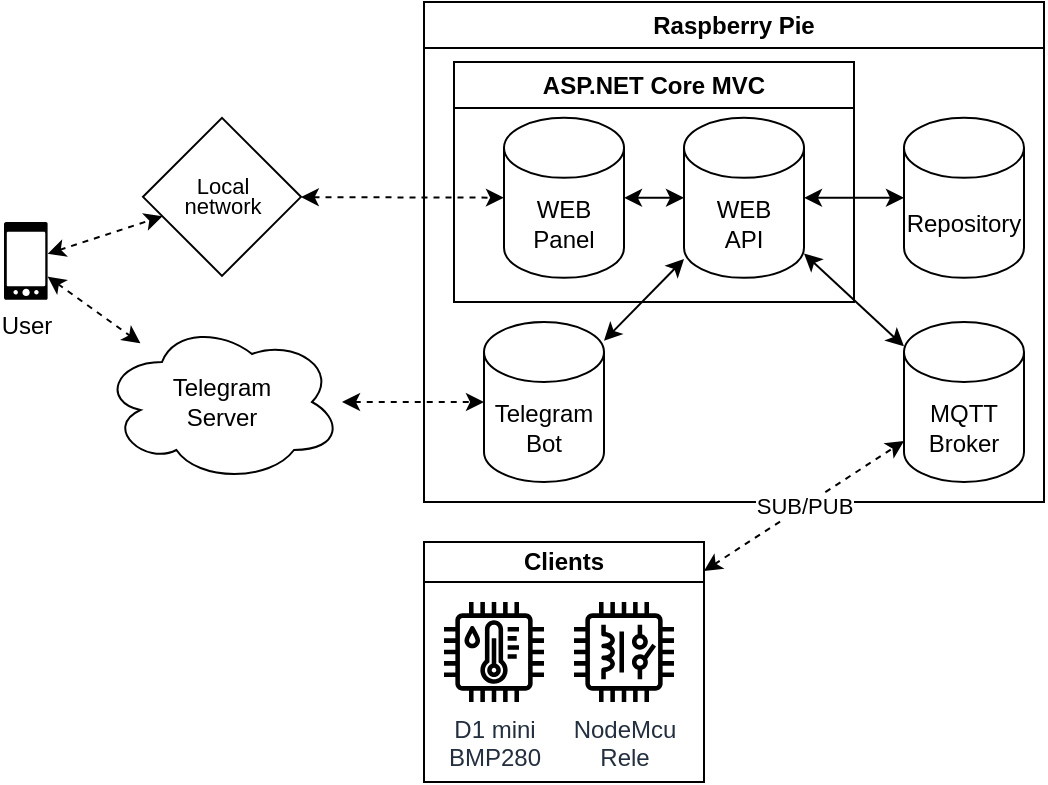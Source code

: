 <mxfile version="27.0.2" pages="4">
  <diagram name="Network" id="bxtuVUIZKK-GRJjP9FBY">
    <mxGraphModel dx="970" dy="662" grid="1" gridSize="10" guides="1" tooltips="1" connect="1" arrows="1" fold="1" page="1" pageScale="1" pageWidth="850" pageHeight="1100" math="0" shadow="0">
      <root>
        <mxCell id="0" />
        <mxCell id="1" parent="0" />
        <mxCell id="AH6rLiMWrSHEaaZjbUMH-1" value="Raspberry Pie" style="swimlane;whiteSpace=wrap;html=1;" parent="1" vertex="1">
          <mxGeometry x="220" y="10" width="310" height="250" as="geometry">
            <mxRectangle x="540" y="160" width="120" height="30" as="alternateBounds" />
          </mxGeometry>
        </mxCell>
        <mxCell id="AH6rLiMWrSHEaaZjbUMH-2" value="MQTT&lt;div&gt;Broker&lt;/div&gt;" style="shape=cylinder3;whiteSpace=wrap;html=1;boundedLbl=1;backgroundOutline=1;size=15;" parent="AH6rLiMWrSHEaaZjbUMH-1" vertex="1">
          <mxGeometry x="240" y="160" width="60" height="80" as="geometry" />
        </mxCell>
        <mxCell id="AH6rLiMWrSHEaaZjbUMH-3" value="Telegram&lt;div&gt;Bot&lt;/div&gt;" style="shape=cylinder3;whiteSpace=wrap;html=1;boundedLbl=1;backgroundOutline=1;size=15;" parent="AH6rLiMWrSHEaaZjbUMH-1" vertex="1">
          <mxGeometry x="30" y="160" width="60" height="80" as="geometry" />
        </mxCell>
        <mxCell id="AH6rLiMWrSHEaaZjbUMH-5" value="" style="endArrow=classic;html=1;rounded=0;startArrow=classic;startFill=1;" parent="AH6rLiMWrSHEaaZjbUMH-1" source="AH6rLiMWrSHEaaZjbUMH-3" target="hd0nq5TyP3noiNA4E5WZ-1" edge="1">
          <mxGeometry relative="1" as="geometry">
            <mxPoint x="20" y="80" as="sourcePoint" />
            <mxPoint x="120" y="80" as="targetPoint" />
          </mxGeometry>
        </mxCell>
        <mxCell id="hd0nq5TyP3noiNA4E5WZ-2" style="rounded=0;orthogonalLoop=1;jettySize=auto;html=1;startArrow=classic;startFill=1;" parent="AH6rLiMWrSHEaaZjbUMH-1" source="hd0nq5TyP3noiNA4E5WZ-1" target="AH6rLiMWrSHEaaZjbUMH-2" edge="1">
          <mxGeometry relative="1" as="geometry" />
        </mxCell>
        <mxCell id="hd0nq5TyP3noiNA4E5WZ-5" style="rounded=0;orthogonalLoop=1;jettySize=auto;html=1;endArrow=classic;endFill=1;startArrow=classic;startFill=1;" parent="AH6rLiMWrSHEaaZjbUMH-1" source="hd0nq5TyP3noiNA4E5WZ-3" target="hd0nq5TyP3noiNA4E5WZ-1" edge="1">
          <mxGeometry relative="1" as="geometry" />
        </mxCell>
        <mxCell id="hd0nq5TyP3noiNA4E5WZ-3" value="Repository" style="shape=cylinder3;whiteSpace=wrap;html=1;boundedLbl=1;backgroundOutline=1;size=15;" parent="AH6rLiMWrSHEaaZjbUMH-1" vertex="1">
          <mxGeometry x="240" y="57.93" width="60" height="80" as="geometry" />
        </mxCell>
        <mxCell id="hd0nq5TyP3noiNA4E5WZ-13" value="ASP.NET Core MVC" style="swimlane;whiteSpace=wrap;html=1;" parent="AH6rLiMWrSHEaaZjbUMH-1" vertex="1">
          <mxGeometry x="15" y="30" width="200" height="120" as="geometry" />
        </mxCell>
        <mxCell id="hd0nq5TyP3noiNA4E5WZ-1" value="&lt;div&gt;WEB&lt;/div&gt;API" style="shape=cylinder3;whiteSpace=wrap;html=1;boundedLbl=1;backgroundOutline=1;size=15;" parent="hd0nq5TyP3noiNA4E5WZ-13" vertex="1">
          <mxGeometry x="115" y="27.93" width="60" height="80" as="geometry" />
        </mxCell>
        <mxCell id="AH6rLiMWrSHEaaZjbUMH-4" value="WEB&lt;div&gt;Panel&lt;/div&gt;" style="shape=cylinder3;whiteSpace=wrap;html=1;boundedLbl=1;backgroundOutline=1;size=15;" parent="hd0nq5TyP3noiNA4E5WZ-13" vertex="1">
          <mxGeometry x="25" y="27.93" width="60" height="80" as="geometry" />
        </mxCell>
        <mxCell id="AH6rLiMWrSHEaaZjbUMH-6" value="" style="endArrow=classic;html=1;rounded=0;startArrow=classic;startFill=1;" parent="hd0nq5TyP3noiNA4E5WZ-13" source="AH6rLiMWrSHEaaZjbUMH-4" target="hd0nq5TyP3noiNA4E5WZ-1" edge="1">
          <mxGeometry relative="1" as="geometry">
            <mxPoint x="66" y="136" as="sourcePoint" />
            <mxPoint x="85" y="70" as="targetPoint" />
          </mxGeometry>
        </mxCell>
        <mxCell id="AH6rLiMWrSHEaaZjbUMH-7" value="Clients" style="swimlane;whiteSpace=wrap;html=1;startSize=20;" parent="1" vertex="1">
          <mxGeometry x="220" y="280" width="140" height="120" as="geometry" />
        </mxCell>
        <mxCell id="AH6rLiMWrSHEaaZjbUMH-8" value="D1 mini&lt;br&gt;&lt;div&gt;BMP280&lt;/div&gt;" style="sketch=0;outlineConnect=0;fontColor=#232F3E;gradientColor=none;fillColor=light-dark(#000000, #61820b);strokeColor=none;dashed=0;verticalLabelPosition=bottom;verticalAlign=top;align=center;html=1;fontSize=12;fontStyle=0;aspect=fixed;pointerEvents=1;shape=mxgraph.aws4.iot_thing_temperature_humidity_sensor;strokeWidth=1;" parent="AH6rLiMWrSHEaaZjbUMH-7" vertex="1">
          <mxGeometry x="10" y="30" width="50" height="50" as="geometry" />
        </mxCell>
        <mxCell id="AH6rLiMWrSHEaaZjbUMH-9" value="NodeMcu&lt;br&gt;&lt;div&gt;Rele&lt;/div&gt;" style="sketch=0;outlineConnect=0;fontColor=#232F3E;gradientColor=none;fillColor=#000000;strokeColor=none;dashed=0;verticalLabelPosition=bottom;verticalAlign=top;align=center;html=1;fontSize=12;fontStyle=0;aspect=fixed;pointerEvents=1;shape=mxgraph.aws4.iot_thing_relay;" parent="AH6rLiMWrSHEaaZjbUMH-7" vertex="1">
          <mxGeometry x="75" y="30" width="50" height="50" as="geometry" />
        </mxCell>
        <mxCell id="AH6rLiMWrSHEaaZjbUMH-11" value="Telegram&lt;div&gt;Server&lt;/div&gt;" style="ellipse;shape=cloud;whiteSpace=wrap;html=1;" parent="1" vertex="1">
          <mxGeometry x="59" y="170" width="120" height="80" as="geometry" />
        </mxCell>
        <mxCell id="AH6rLiMWrSHEaaZjbUMH-14" value="" style="endArrow=classic;html=1;rounded=0;dashed=1;startArrow=classic;startFill=1;" parent="1" source="AH6rLiMWrSHEaaZjbUMH-7" target="AH6rLiMWrSHEaaZjbUMH-2" edge="1">
          <mxGeometry relative="1" as="geometry">
            <mxPoint x="390" y="106" as="sourcePoint" />
            <mxPoint x="290" y="106" as="targetPoint" />
          </mxGeometry>
        </mxCell>
        <mxCell id="AH6rLiMWrSHEaaZjbUMH-15" value="SUB/PUB" style="edgeLabel;resizable=0;html=1;;align=center;verticalAlign=middle;" parent="AH6rLiMWrSHEaaZjbUMH-14" connectable="0" vertex="1">
          <mxGeometry relative="1" as="geometry" />
        </mxCell>
        <mxCell id="AH6rLiMWrSHEaaZjbUMH-16" value="" style="endArrow=classic;html=1;rounded=0;dashed=1;startArrow=classic;startFill=1;" parent="1" source="AH6rLiMWrSHEaaZjbUMH-11" target="AH6rLiMWrSHEaaZjbUMH-3" edge="1">
          <mxGeometry width="50" height="50" relative="1" as="geometry">
            <mxPoint x="110" y="216" as="sourcePoint" />
            <mxPoint x="-115" y="192" as="targetPoint" />
          </mxGeometry>
        </mxCell>
        <mxCell id="AH6rLiMWrSHEaaZjbUMH-17" value="&lt;div style=&quot;line-height: 80%;&quot;&gt;&lt;span style=&quot;font-size: 11px; background-color: transparent; color: light-dark(rgb(0, 0, 0), rgb(255, 255, 255));&quot;&gt;Local&lt;/span&gt;&lt;div&gt;&lt;font style=&quot;line-height: 80%; font-size: 11px;&quot;&gt;network&lt;/font&gt;&lt;/div&gt;&lt;/div&gt;" style="rhombus;whiteSpace=wrap;html=1;" parent="1" vertex="1">
          <mxGeometry x="79.5" y="67.93" width="79" height="79" as="geometry" />
        </mxCell>
        <mxCell id="AH6rLiMWrSHEaaZjbUMH-18" value="&lt;div style=&quot;line-height: 100%;&quot;&gt;User&lt;/div&gt;" style="sketch=0;html=1;aspect=fixed;strokeColor=none;shadow=0;fillColor=#000000;verticalAlign=top;labelPosition=center;verticalLabelPosition=bottom;shape=mxgraph.gcp2.phone_android" parent="1" vertex="1">
          <mxGeometry x="10" y="120" width="21.8" height="38.93" as="geometry" />
        </mxCell>
        <mxCell id="AH6rLiMWrSHEaaZjbUMH-19" value="" style="endArrow=classic;html=1;rounded=0;dashed=1;startArrow=classic;startFill=1;" parent="1" source="AH6rLiMWrSHEaaZjbUMH-18" target="AH6rLiMWrSHEaaZjbUMH-17" edge="1">
          <mxGeometry width="50" height="50" relative="1" as="geometry">
            <mxPoint x="180" y="256" as="sourcePoint" />
            <mxPoint x="260" y="226" as="targetPoint" />
          </mxGeometry>
        </mxCell>
        <mxCell id="AH6rLiMWrSHEaaZjbUMH-20" value="" style="endArrow=classic;html=1;rounded=0;startArrow=classic;startFill=1;dashed=1;" parent="1" source="AH6rLiMWrSHEaaZjbUMH-17" target="AH6rLiMWrSHEaaZjbUMH-4" edge="1">
          <mxGeometry width="50" height="50" relative="1" as="geometry">
            <mxPoint x="230" y="186" as="sourcePoint" />
            <mxPoint x="280" y="136" as="targetPoint" />
          </mxGeometry>
        </mxCell>
        <mxCell id="AH6rLiMWrSHEaaZjbUMH-21" value="" style="endArrow=classic;startArrow=classic;html=1;rounded=0;dashed=1;" parent="1" source="AH6rLiMWrSHEaaZjbUMH-18" target="AH6rLiMWrSHEaaZjbUMH-11" edge="1">
          <mxGeometry width="50" height="50" relative="1" as="geometry">
            <mxPoint x="230" y="186" as="sourcePoint" />
            <mxPoint x="280" y="136" as="targetPoint" />
          </mxGeometry>
        </mxCell>
      </root>
    </mxGraphModel>
  </diagram>
  <diagram id="_qwffhJA_S49xdZ-CM6p" name="UI-usecase">
    <mxGraphModel dx="666" dy="1035" grid="1" gridSize="10" guides="1" tooltips="1" connect="1" arrows="1" fold="1" page="1" pageScale="1" pageWidth="850" pageHeight="1100" math="0" shadow="0">
      <root>
        <mxCell id="0" />
        <mxCell id="1" parent="0" />
        <mxCell id="wViVZvwEc8lUCg_X38cb-1" value="main" style="rounded=0;whiteSpace=wrap;html=1;fillColor=#f8cecc;strokeColor=#b85450;" vertex="1" parent="1">
          <mxGeometry x="880" y="160" width="120" height="30" as="geometry" />
        </mxCell>
        <mxCell id="wViVZvwEc8lUCg_X38cb-2" value="&lt;i&gt;subscriptions info&lt;/i&gt;" style="rounded=0;whiteSpace=wrap;html=1;dashed=1;fillColor=#dae8fc;strokeColor=#6c8ebf;" vertex="1" parent="1">
          <mxGeometry x="880" y="190" width="120" height="30" as="geometry" />
        </mxCell>
        <mxCell id="wViVZvwEc8lUCg_X38cb-21" style="edgeStyle=orthogonalEdgeStyle;rounded=0;orthogonalLoop=1;jettySize=auto;html=1;exitX=1;exitY=0.5;exitDx=0;exitDy=0;" edge="1" parent="1" source="wViVZvwEc8lUCg_X38cb-5" target="wViVZvwEc8lUCg_X38cb-22">
          <mxGeometry relative="1" as="geometry">
            <mxPoint x="1020" y="235" as="targetPoint" />
          </mxGeometry>
        </mxCell>
        <mxCell id="wViVZvwEc8lUCg_X38cb-5" value="&lt;i&gt;publication buttons&lt;/i&gt;" style="rounded=0;whiteSpace=wrap;html=1;dashed=1;fillColor=#d5e8d4;strokeColor=#82b366;" vertex="1" parent="1">
          <mxGeometry x="880" y="220" width="120" height="30" as="geometry" />
        </mxCell>
        <mxCell id="wViVZvwEc8lUCg_X38cb-27" style="edgeStyle=orthogonalEdgeStyle;rounded=0;orthogonalLoop=1;jettySize=auto;html=1;exitX=1;exitY=0.5;exitDx=0;exitDy=0;entryX=0;entryY=0.5;entryDx=0;entryDy=0;" edge="1" parent="1" source="wViVZvwEc8lUCg_X38cb-6" target="wViVZvwEc8lUCg_X38cb-23">
          <mxGeometry relative="1" as="geometry" />
        </mxCell>
        <mxCell id="wViVZvwEc8lUCg_X38cb-6" value="&lt;i&gt;settings&lt;/i&gt;" style="rounded=0;whiteSpace=wrap;html=1;dashed=1;fillColor=#fff2cc;strokeColor=#d6b656;" vertex="1" parent="1">
          <mxGeometry x="880" y="250" width="120" height="30" as="geometry" />
        </mxCell>
        <mxCell id="wViVZvwEc8lUCg_X38cb-10" value="user managment&lt;span style=&quot;color: rgba(0, 0, 0, 0); font-family: monospace; font-size: 0px; text-align: start; text-wrap-mode: nowrap;&quot;&gt;%3CmxGraphModel%3E%3Croot%3E%3CmxCell%20id%3D%220%22%2F%3E%3CmxCell%20id%3D%221%22%20parent%3D%220%22%2F%3E%3CmxCell%20id%3D%222%22%20value%3D%22main%22%20style%3D%22rounded%3D0%3BwhiteSpace%3Dwrap%3Bhtml%3D1%3B%22%20vertex%3D%221%22%20parent%3D%221%22%3E%3CmxGeometry%20x%3D%22950%22%20y%3D%22120%22%20width%3D%22120%22%20height%3D%2230%22%20as%3D%22geometry%22%2F%3E%3C%2FmxCell%3E%3C%2Froot%3E%3C%2FmxGraphModel%3E&lt;/span&gt;&lt;span style=&quot;color: rgba(0, 0, 0, 0); font-family: monospace; font-size: 0px; text-align: start; text-wrap-mode: nowrap;&quot;&gt;%3CmxGraphModel%3E%3Croot%3E%3CmxCell%20id%3D%220%22%2F%3E%3CmxCell%20id%3D%221%22%20parent%3D%220%22%2F%3E%3CmxCell%20id%3D%222%22%20value%3D%22main%22%20style%3D%22rounded%3D0%3BwhiteSpace%3Dwrap%3Bhtml%3D1%3B%22%20vertex%3D%221%22%20parent%3D%221%22%3E%3CmxGeometry%20x%3D%22950%22%20y%3D%22120%22%20width%3D%22120%22%20height%3D%2230%22%20as%3D%22geometry%22%2F%3E%3C%2FmxCell%3E%3C%2Froot%3E%3C%2FmxGraphModel%3E&lt;/span&gt;" style="rounded=0;whiteSpace=wrap;html=1;fillColor=#f8cecc;strokeColor=#b85450;" vertex="1" parent="1">
          <mxGeometry x="1200" y="131.25" width="120" height="30" as="geometry" />
        </mxCell>
        <mxCell id="wViVZvwEc8lUCg_X38cb-11" value="device managment&lt;span style=&quot;color: rgba(0, 0, 0, 0); font-family: monospace; font-size: 0px; text-align: start; text-wrap-mode: nowrap;&quot;&gt;%3CmxGraphModel%3E%3Croot%3E%3CmxCell%20id%3D%220%22%2F%3E%3CmxCell%20id%3D%221%22%20parent%3D%220%22%2F%3E%3CmxCell%20id%3D%222%22%20value%3D%22main%22%20style%3D%22rounded%3D0%3BwhiteSpace%3Dwrap%3Bhtml%3D1%3B%22%20vertex%3D%221%22%20parent%3D%221%22%3E%3CmxGeometry%20x%3D%22950%22%20y%3D%22120%22%20width%3D%22120%22%20height%3D%2230%22%20as%3D%22geometry%22%2F%3E%3C%2FmxCell%3E%3C%2Froot%3E%3C%2FmxGraphModel%3E&lt;/span&gt;&lt;span style=&quot;color: rgba(0, 0, 0, 0); font-family: monospace; font-size: 0px; text-align: start; text-wrap-mode: nowrap;&quot;&gt;%3CmxGraphModel%3E%3Croot%3E%3CmxCell%20id%3D%220%22%2F%3E%3CmxCell%20id%3D%221%22%20parent%3D%220%22%2F%3E%3CmxCell%20id%3D%222%22%20value%3D%22main%22%20style%3D%22rounded%3D0%3BwhiteSpace%3Dwrap%3Bhtml%3D1%3B%22%20vertex%3D%221%22%20parent%3D%221%22%3E%3CmxGeometry%20x%3D%22950%22%20y%3D%22120%22%20width%3D%22120%22%20height%3D%2230%22%20as%3D%22geometry%22%2F%3E%3C%2FmxCell%3E%3C%2Froot%3E%3C%2FmxGraphModel%3E&lt;/span&gt;" style="rounded=0;whiteSpace=wrap;html=1;fillColor=#f8cecc;strokeColor=#b85450;" vertex="1" parent="1">
          <mxGeometry x="1200" y="311.25" width="120" height="30" as="geometry" />
        </mxCell>
        <mxCell id="wViVZvwEc8lUCg_X38cb-12" value="menu managment&lt;span style=&quot;color: rgba(0, 0, 0, 0); font-family: monospace; font-size: 0px; text-align: start; text-wrap-mode: nowrap;&quot;&gt;%3CmxGraphModel%3E%3Croot%3E%3CmxCell%20id%3D%220%22%2F%3E%3CmxCell%20id%3D%221%22%20parent%3D%220%22%2F%3E%3CmxCell%20id%3D%222%22%20value%3D%22main%22%20style%3D%22rounded%3D0%3BwhiteSpace%3Dwrap%3Bhtml%3D1%3B%22%20vertex%3D%221%22%20parent%3D%221%22%3E%3CmxGeometry%20x%3D%22950%22%20y%3D%22120%22%20width%3D%22120%22%20height%3D%2230%22%20as%3D%22geometry%22%2F%3E%3C%2FmxCell%3E%3C%2Froot%3E%3C%2FmxGraphModel%3E&lt;/span&gt;&lt;span style=&quot;color: rgba(0, 0, 0, 0); font-family: monospace; font-size: 0px; text-align: start; text-wrap-mode: nowrap;&quot;&gt;%3CmxGraphModel%3E%3Croot%3E%3CmxCell%20id%3D%220%22%2F%3E%3CmxCell%20id%3D%221%22%20parent%3D%220%22%2F%3E%3CmxCell%20id%3D%222%22%20value%3D%22main%22%20style%3D%22rounded%3D0%3BwhiteSpace%3Dwrap%3Bhtml%3D1%3B%22%20vertex%3D%221%22%20parent%3D%221%22%3E%3CmxGeometry%20x%3D%22950%22%20y%3D%22120%22%20width%3D%22120%22%20height%3D%2230%22%20as%3D%22geometry%22%2F%3E%3C%2FmxCell%3E%3C%2Froot%3E%3C%2FmxGraphModel%3E&lt;/span&gt;" style="rounded=0;whiteSpace=wrap;html=1;fillColor=#f8cecc;strokeColor=#b85450;" vertex="1" parent="1">
          <mxGeometry x="1200" y="480" width="120" height="30" as="geometry" />
        </mxCell>
        <mxCell id="wViVZvwEc8lUCg_X38cb-56" style="edgeStyle=orthogonalEdgeStyle;rounded=0;orthogonalLoop=1;jettySize=auto;html=1;exitX=1;exitY=0.5;exitDx=0;exitDy=0;entryX=0;entryY=0.5;entryDx=0;entryDy=0;" edge="1" parent="1" source="wViVZvwEc8lUCg_X38cb-15" target="wViVZvwEc8lUCg_X38cb-52">
          <mxGeometry relative="1" as="geometry" />
        </mxCell>
        <mxCell id="wViVZvwEc8lUCg_X38cb-15" value="&lt;i&gt;all users&lt;/i&gt;" style="rounded=0;whiteSpace=wrap;html=1;dashed=1;fillColor=#fff2cc;strokeColor=#d6b656;" vertex="1" parent="1">
          <mxGeometry x="1200" y="191.25" width="120" height="30" as="geometry" />
        </mxCell>
        <mxCell id="wViVZvwEc8lUCg_X38cb-55" style="edgeStyle=orthogonalEdgeStyle;rounded=0;orthogonalLoop=1;jettySize=auto;html=1;exitX=1;exitY=0.5;exitDx=0;exitDy=0;entryX=0;entryY=0.5;entryDx=0;entryDy=0;" edge="1" parent="1" source="wViVZvwEc8lUCg_X38cb-16" target="wViVZvwEc8lUCg_X38cb-46">
          <mxGeometry relative="1" as="geometry" />
        </mxCell>
        <mxCell id="wViVZvwEc8lUCg_X38cb-16" value="&lt;i&gt;active requests&lt;/i&gt;" style="rounded=0;whiteSpace=wrap;html=1;dashed=1;fillColor=#fff2cc;strokeColor=#d6b656;" vertex="1" parent="1">
          <mxGeometry x="1200" y="161.25" width="120" height="30" as="geometry" />
        </mxCell>
        <mxCell id="wViVZvwEc8lUCg_X38cb-74" style="edgeStyle=orthogonalEdgeStyle;rounded=0;orthogonalLoop=1;jettySize=auto;html=1;exitX=1;exitY=0.5;exitDx=0;exitDy=0;entryX=0;entryY=0.5;entryDx=0;entryDy=0;" edge="1" parent="1" source="wViVZvwEc8lUCg_X38cb-17" target="wViVZvwEc8lUCg_X38cb-38">
          <mxGeometry relative="1" as="geometry" />
        </mxCell>
        <mxCell id="wViVZvwEc8lUCg_X38cb-17" value="&lt;i&gt;create device request&lt;/i&gt;" style="rounded=0;whiteSpace=wrap;html=1;dashed=1;fillColor=#fff2cc;strokeColor=#d6b656;" vertex="1" parent="1">
          <mxGeometry x="1200" y="341.25" width="120" height="30" as="geometry" />
        </mxCell>
        <mxCell id="wViVZvwEc8lUCg_X38cb-75" style="edgeStyle=orthogonalEdgeStyle;rounded=0;orthogonalLoop=1;jettySize=auto;html=1;exitX=1;exitY=0.5;exitDx=0;exitDy=0;entryX=0;entryY=0.5;entryDx=0;entryDy=0;" edge="1" parent="1" source="wViVZvwEc8lUCg_X38cb-20" target="wViVZvwEc8lUCg_X38cb-43">
          <mxGeometry relative="1" as="geometry" />
        </mxCell>
        <mxCell id="wViVZvwEc8lUCg_X38cb-20" value="&lt;i&gt;devices&lt;/i&gt;" style="rounded=0;whiteSpace=wrap;html=1;dashed=1;fillColor=#fff2cc;strokeColor=#d6b656;" vertex="1" parent="1">
          <mxGeometry x="1200" y="371.25" width="120" height="30" as="geometry" />
        </mxCell>
        <mxCell id="wViVZvwEc8lUCg_X38cb-22" value="do publish&amp;nbsp;" style="shape=parallelogram;perimeter=parallelogramPerimeter;whiteSpace=wrap;html=1;fixedSize=1;" vertex="1" parent="1">
          <mxGeometry x="1040" y="225.63" width="120" height="18.75" as="geometry" />
        </mxCell>
        <mxCell id="wViVZvwEc8lUCg_X38cb-23" value="settings" style="rounded=0;whiteSpace=wrap;html=1;fillColor=#f8cecc;strokeColor=#b85450;" vertex="1" parent="1">
          <mxGeometry x="1040" y="250" width="120" height="30" as="geometry" />
        </mxCell>
        <mxCell id="wViVZvwEc8lUCg_X38cb-28" style="edgeStyle=orthogonalEdgeStyle;rounded=0;orthogonalLoop=1;jettySize=auto;html=1;exitX=1;exitY=0.5;exitDx=0;exitDy=0;entryX=0;entryY=0.5;entryDx=0;entryDy=0;" edge="1" parent="1" source="wViVZvwEc8lUCg_X38cb-24" target="wViVZvwEc8lUCg_X38cb-10">
          <mxGeometry relative="1" as="geometry" />
        </mxCell>
        <mxCell id="wViVZvwEc8lUCg_X38cb-24" value="user managment&lt;span style=&quot;text-wrap-mode: nowrap; color: rgba(0, 0, 0, 0); font-family: monospace; font-size: 0px; text-align: start;&quot;&gt;%3CmxGraphModel%3E%3Croot%3E%3CmxCell%20id%3D%220%22%2F%3E%3CmxCell%20id%3D%221%22%20parent%3D%220%22%2F%3E%3CmxCell%20id%3D%222%22%20value%3D%22main%22%20style%3D%22rounded%3D0%3BwhiteSpace%3Dwrap%3Bhtml%3D1%3B%22%20vertex%3D%221%22%20parent%3D%221%22%3E%3CmxGeometry%20x%3D%22950%22%20y%3D%22120%22%20width%3D%22120%22%20height%3D%2230%22%20as%3D%22geometry%22%2F%3E%3C%2FmxCell%3E%3C%2Froot%3E%3C%2FmxGraphModel%3E&lt;/span&gt;&lt;span style=&quot;text-wrap-mode: nowrap; color: rgba(0, 0, 0, 0); font-family: monospace; font-size: 0px; text-align: start;&quot;&gt;%3CmxGraphModel%3E%3Croot%3E%3CmxCell%20id%3D%220%22%2F%3E%3CmxCell%20id%3D%221%22%20parent%3D%220%22%2F%3E%3CmxCell%20id%3D%222%22%20value%3D%22main%22%20style%3D%22rounded%3D0%3BwhiteSpace%3Dwrap%3Bhtml%3D1%3B%22%20vertex%3D%221%22%20parent%3D%221%22%3E%3CmxGeometry%20x%3D%22950%22%20y%3D%22120%22%20width%3D%22120%22%20height%3D%2230%22%20as%3D%22geometry%22%2F%3E%3C%2FmxCell%3E%3C%2Froot%3E%3C%2FmxGraphModel%3E&lt;/span&gt;" style="rounded=0;whiteSpace=wrap;html=1;dashed=1;fillColor=#fff2cc;strokeColor=#d6b656;" vertex="1" parent="1">
          <mxGeometry x="1040" y="281.25" width="120" height="30" as="geometry" />
        </mxCell>
        <mxCell id="wViVZvwEc8lUCg_X38cb-29" style="edgeStyle=orthogonalEdgeStyle;rounded=0;orthogonalLoop=1;jettySize=auto;html=1;exitX=1;exitY=0.5;exitDx=0;exitDy=0;entryX=0;entryY=0.5;entryDx=0;entryDy=0;" edge="1" parent="1" source="wViVZvwEc8lUCg_X38cb-25" target="wViVZvwEc8lUCg_X38cb-11">
          <mxGeometry relative="1" as="geometry" />
        </mxCell>
        <mxCell id="wViVZvwEc8lUCg_X38cb-25" value="device managment&lt;span style=&quot;text-wrap-mode: nowrap; color: rgba(0, 0, 0, 0); font-family: monospace; font-size: 0px; text-align: start;&quot;&gt;%3CmxGraphModel%3E%3Croot%3E%3CmxCell%20id%3D%220%22%2F%3E%3CmxCell%20id%3D%221%22%20parent%3D%220%22%2F%3E%3CmxCell%20id%3D%222%22%20value%3D%22main%22%20style%3D%22rounded%3D0%3BwhiteSpace%3Dwrap%3Bhtml%3D1%3B%22%20vertex%3D%221%22%20parent%3D%221%22%3E%3CmxGeometry%20x%3D%22950%22%20y%3D%22120%22%20width%3D%22120%22%20height%3D%2230%22%20as%3D%22geometry%22%2F%3E%3C%2FmxCell%3E%3C%2Froot%3E%3C%2FmxGraphModel%3E&lt;/span&gt;&lt;span style=&quot;text-wrap-mode: nowrap; color: rgba(0, 0, 0, 0); font-family: monospace; font-size: 0px; text-align: start;&quot;&gt;%3CmxGraphModel%3E%3Croot%3E%3CmxCell%20id%3D%220%22%2F%3E%3CmxCell%20id%3D%221%22%20parent%3D%220%22%2F%3E%3CmxCell%20id%3D%222%22%20value%3D%22main%22%20style%3D%22rounded%3D0%3BwhiteSpace%3Dwrap%3Bhtml%3D1%3B%22%20vertex%3D%221%22%20parent%3D%221%22%3E%3CmxGeometry%20x%3D%22950%22%20y%3D%22120%22%20width%3D%22120%22%20height%3D%2230%22%20as%3D%22geometry%22%2F%3E%3C%2FmxCell%3E%3C%2Froot%3E%3C%2FmxGraphModel%3E&lt;/span&gt;" style="rounded=0;whiteSpace=wrap;html=1;dashed=1;fillColor=#fff2cc;strokeColor=#d6b656;" vertex="1" parent="1">
          <mxGeometry x="1040" y="311.25" width="120" height="30" as="geometry" />
        </mxCell>
        <mxCell id="wViVZvwEc8lUCg_X38cb-30" style="edgeStyle=orthogonalEdgeStyle;rounded=0;orthogonalLoop=1;jettySize=auto;html=1;exitX=1;exitY=0.5;exitDx=0;exitDy=0;entryX=0;entryY=0.5;entryDx=0;entryDy=0;" edge="1" parent="1" source="wViVZvwEc8lUCg_X38cb-26" target="wViVZvwEc8lUCg_X38cb-12">
          <mxGeometry relative="1" as="geometry" />
        </mxCell>
        <mxCell id="wViVZvwEc8lUCg_X38cb-26" value="menu managment&lt;span style=&quot;text-wrap-mode: nowrap; color: rgba(0, 0, 0, 0); font-family: monospace; font-size: 0px; text-align: start;&quot;&gt;%3CmxGraphModel%3E%3Croot%3E%3CmxCell%20id%3D%220%22%2F%3E%3CmxCell%20id%3D%221%22%20parent%3D%220%22%2F%3E%3CmxCell%20id%3D%222%22%20value%3D%22main%22%20style%3D%22rounded%3D0%3BwhiteSpace%3Dwrap%3Bhtml%3D1%3B%22%20vertex%3D%221%22%20parent%3D%221%22%3E%3CmxGeometry%20x%3D%22950%22%20y%3D%22120%22%20width%3D%22120%22%20height%3D%2230%22%20as%3D%22geometry%22%2F%3E%3C%2FmxCell%3E%3C%2Froot%3E%3C%2FmxGraphModel%3E&lt;/span&gt;&lt;span style=&quot;text-wrap-mode: nowrap; color: rgba(0, 0, 0, 0); font-family: monospace; font-size: 0px; text-align: start;&quot;&gt;%3CmxGraphModel%3E%3Croot%3E%3CmxCell%20id%3D%220%22%2F%3E%3CmxCell%20id%3D%221%22%20parent%3D%220%22%2F%3E%3CmxCell%20id%3D%222%22%20value%3D%22main%22%20style%3D%22rounded%3D0%3BwhiteSpace%3Dwrap%3Bhtml%3D1%3B%22%20vertex%3D%221%22%20parent%3D%221%22%3E%3CmxGeometry%20x%3D%22950%22%20y%3D%22120%22%20width%3D%22120%22%20height%3D%2230%22%20as%3D%22geometry%22%2F%3E%3C%2FmxCell%3E%3C%2Froot%3E%3C%2FmxGraphModel%3E&lt;/span&gt;" style="rounded=0;whiteSpace=wrap;html=1;dashed=1;fillColor=#fff2cc;strokeColor=#d6b656;" vertex="1" parent="1">
          <mxGeometry x="1040" y="341.25" width="120" height="30" as="geometry" />
        </mxCell>
        <mxCell id="wViVZvwEc8lUCg_X38cb-85" style="edgeStyle=orthogonalEdgeStyle;rounded=0;orthogonalLoop=1;jettySize=auto;html=1;exitX=1;exitY=0.5;exitDx=0;exitDy=0;entryX=0;entryY=0.5;entryDx=0;entryDy=0;" edge="1" parent="1" source="wViVZvwEc8lUCg_X38cb-31" target="wViVZvwEc8lUCg_X38cb-79">
          <mxGeometry relative="1" as="geometry" />
        </mxCell>
        <mxCell id="wViVZvwEc8lUCg_X38cb-31" value="&lt;i&gt;subscriptions&lt;/i&gt;" style="rounded=0;whiteSpace=wrap;html=1;dashed=1;fillColor=#fff2cc;strokeColor=#d6b656;" vertex="1" parent="1">
          <mxGeometry x="1200" y="510" width="120" height="30" as="geometry" />
        </mxCell>
        <mxCell id="wViVZvwEc8lUCg_X38cb-86" style="edgeStyle=orthogonalEdgeStyle;rounded=0;orthogonalLoop=1;jettySize=auto;html=1;exitX=1;exitY=0.5;exitDx=0;exitDy=0;entryX=0;entryY=0.5;entryDx=0;entryDy=0;" edge="1" parent="1" source="wViVZvwEc8lUCg_X38cb-32" target="wViVZvwEc8lUCg_X38cb-82">
          <mxGeometry relative="1" as="geometry" />
        </mxCell>
        <mxCell id="wViVZvwEc8lUCg_X38cb-32" value="&lt;i&gt;publications&lt;/i&gt;" style="rounded=0;whiteSpace=wrap;html=1;dashed=1;fillColor=#fff2cc;strokeColor=#d6b656;" vertex="1" parent="1">
          <mxGeometry x="1200" y="540" width="120" height="30" as="geometry" />
        </mxCell>
        <mxCell id="wViVZvwEc8lUCg_X38cb-38" value="device request" style="rounded=0;whiteSpace=wrap;html=1;fillColor=#f8cecc;strokeColor=#b85450;" vertex="1" parent="1">
          <mxGeometry x="1360" y="300" width="120" height="30" as="geometry" />
        </mxCell>
        <mxCell id="wViVZvwEc8lUCg_X38cb-39" value="&lt;i&gt;token info&lt;/i&gt;" style="rounded=0;whiteSpace=wrap;html=1;dashed=1;fillColor=#dae8fc;strokeColor=#6c8ebf;" vertex="1" parent="1">
          <mxGeometry x="1360" y="330" width="120" height="30" as="geometry" />
        </mxCell>
        <mxCell id="wViVZvwEc8lUCg_X38cb-43" value="&lt;i&gt;devices&lt;/i&gt;" style="rounded=0;whiteSpace=wrap;html=1;fillColor=#f8cecc;strokeColor=#b85450;" vertex="1" parent="1">
          <mxGeometry x="1360" y="371.25" width="120" height="30" as="geometry" />
        </mxCell>
        <mxCell id="wViVZvwEc8lUCg_X38cb-44" value="&lt;i&gt;ping info&lt;/i&gt;" style="rounded=0;whiteSpace=wrap;html=1;dashed=1;fillColor=#dae8fc;strokeColor=#6c8ebf;" vertex="1" parent="1">
          <mxGeometry x="1360" y="401.25" width="120" height="30" as="geometry" />
        </mxCell>
        <mxCell id="wViVZvwEc8lUCg_X38cb-76" style="edgeStyle=orthogonalEdgeStyle;rounded=0;orthogonalLoop=1;jettySize=auto;html=1;exitX=1;exitY=0.5;exitDx=0;exitDy=0;entryX=1;entryY=0.5;entryDx=0;entryDy=0;" edge="1" parent="1" source="wViVZvwEc8lUCg_X38cb-45" target="wViVZvwEc8lUCg_X38cb-44">
          <mxGeometry relative="1" as="geometry">
            <Array as="points">
              <mxPoint x="1510" y="446" />
              <mxPoint x="1510" y="416" />
            </Array>
          </mxGeometry>
        </mxCell>
        <mxCell id="wViVZvwEc8lUCg_X38cb-77" value="&lt;font style=&quot;font-size: 10px;&quot;&gt;shows&lt;/font&gt;&lt;div&gt;&lt;font style=&quot;font-size: 10px;&quot;&gt;info&lt;/font&gt;&lt;/div&gt;" style="edgeLabel;html=1;align=center;verticalAlign=middle;resizable=0;points=[];" vertex="1" connectable="0" parent="wViVZvwEc8lUCg_X38cb-76">
          <mxGeometry x="0.0" y="1" relative="1" as="geometry">
            <mxPoint as="offset" />
          </mxGeometry>
        </mxCell>
        <mxCell id="wViVZvwEc8lUCg_X38cb-45" value="&lt;i&gt;devices buttons&lt;/i&gt;" style="rounded=0;whiteSpace=wrap;html=1;dashed=1;fillColor=#d5e8d4;strokeColor=#82b366;" vertex="1" parent="1">
          <mxGeometry x="1360" y="431.25" width="120" height="30" as="geometry" />
        </mxCell>
        <mxCell id="wViVZvwEc8lUCg_X38cb-46" value="active requests" style="rounded=0;whiteSpace=wrap;html=1;fillColor=#f8cecc;strokeColor=#b85450;" vertex="1" parent="1">
          <mxGeometry x="1360" y="81.25" width="120" height="30" as="geometry" />
        </mxCell>
        <mxCell id="wViVZvwEc8lUCg_X38cb-47" value="&lt;i&gt;info&lt;/i&gt;" style="rounded=0;whiteSpace=wrap;html=1;dashed=1;fillColor=#dae8fc;strokeColor=#6c8ebf;" vertex="1" parent="1">
          <mxGeometry x="1360" y="111.25" width="120" height="30" as="geometry" />
        </mxCell>
        <mxCell id="wViVZvwEc8lUCg_X38cb-60" style="edgeStyle=orthogonalEdgeStyle;rounded=0;orthogonalLoop=1;jettySize=auto;html=1;exitX=1;exitY=0.5;exitDx=0;exitDy=0;entryX=0;entryY=0.5;entryDx=0;entryDy=0;" edge="1" parent="1" source="wViVZvwEc8lUCg_X38cb-48" target="wViVZvwEc8lUCg_X38cb-57">
          <mxGeometry relative="1" as="geometry" />
        </mxCell>
        <mxCell id="wViVZvwEc8lUCg_X38cb-48" value="&lt;i&gt;requests list&lt;/i&gt;" style="rounded=0;whiteSpace=wrap;html=1;dashed=1;fillColor=#d5e8d4;strokeColor=#82b366;" vertex="1" parent="1">
          <mxGeometry x="1360" y="141.25" width="120" height="30" as="geometry" />
        </mxCell>
        <mxCell id="wViVZvwEc8lUCg_X38cb-52" value="all users" style="rounded=0;whiteSpace=wrap;html=1;fillColor=#f8cecc;strokeColor=#b85450;" vertex="1" parent="1">
          <mxGeometry x="1360" y="191.25" width="120" height="30" as="geometry" />
        </mxCell>
        <mxCell id="wViVZvwEc8lUCg_X38cb-53" value="&lt;i&gt;info&lt;/i&gt;" style="rounded=0;whiteSpace=wrap;html=1;dashed=1;fillColor=#dae8fc;strokeColor=#6c8ebf;" vertex="1" parent="1">
          <mxGeometry x="1360" y="221.25" width="120" height="30" as="geometry" />
        </mxCell>
        <mxCell id="wViVZvwEc8lUCg_X38cb-68" style="edgeStyle=orthogonalEdgeStyle;rounded=0;orthogonalLoop=1;jettySize=auto;html=1;exitX=1;exitY=0.5;exitDx=0;exitDy=0;entryX=0;entryY=0.5;entryDx=0;entryDy=0;" edge="1" parent="1" source="wViVZvwEc8lUCg_X38cb-54" target="wViVZvwEc8lUCg_X38cb-64">
          <mxGeometry relative="1" as="geometry" />
        </mxCell>
        <mxCell id="wViVZvwEc8lUCg_X38cb-54" value="&lt;i&gt;users list&lt;/i&gt;" style="rounded=0;whiteSpace=wrap;html=1;dashed=1;fillColor=#d5e8d4;strokeColor=#82b366;" vertex="1" parent="1">
          <mxGeometry x="1360" y="251.25" width="120" height="30" as="geometry" />
        </mxCell>
        <mxCell id="wViVZvwEc8lUCg_X38cb-57" value="request info" style="rounded=0;whiteSpace=wrap;html=1;fillColor=#f8cecc;strokeColor=#b85450;" vertex="1" parent="1">
          <mxGeometry x="1520" y="51.25" width="120" height="30" as="geometry" />
        </mxCell>
        <mxCell id="wViVZvwEc8lUCg_X38cb-58" value="&lt;i&gt;info&lt;/i&gt;" style="rounded=0;whiteSpace=wrap;html=1;dashed=1;fillColor=#dae8fc;strokeColor=#6c8ebf;" vertex="1" parent="1">
          <mxGeometry x="1520" y="81.25" width="120" height="30" as="geometry" />
        </mxCell>
        <mxCell id="wViVZvwEc8lUCg_X38cb-90" style="edgeStyle=orthogonalEdgeStyle;rounded=0;orthogonalLoop=1;jettySize=auto;html=1;exitX=1;exitY=0.5;exitDx=0;exitDy=0;entryX=0;entryY=0.5;entryDx=0;entryDy=0;" edge="1" parent="1" source="wViVZvwEc8lUCg_X38cb-61" target="wViVZvwEc8lUCg_X38cb-88">
          <mxGeometry relative="1" as="geometry" />
        </mxCell>
        <mxCell id="wViVZvwEc8lUCg_X38cb-61" value="&lt;i&gt;approve&lt;/i&gt;" style="rounded=0;whiteSpace=wrap;html=1;dashed=1;fillColor=#d5e8d4;strokeColor=#82b366;" vertex="1" parent="1">
          <mxGeometry x="1520" y="111.25" width="120" height="30" as="geometry" />
        </mxCell>
        <mxCell id="wViVZvwEc8lUCg_X38cb-92" style="edgeStyle=orthogonalEdgeStyle;rounded=0;orthogonalLoop=1;jettySize=auto;html=1;exitX=1;exitY=0.5;exitDx=0;exitDy=0;entryX=0;entryY=0.5;entryDx=0;entryDy=0;" edge="1" parent="1" source="wViVZvwEc8lUCg_X38cb-62" target="wViVZvwEc8lUCg_X38cb-91">
          <mxGeometry relative="1" as="geometry" />
        </mxCell>
        <mxCell id="wViVZvwEc8lUCg_X38cb-62" value="&lt;i&gt;reject&lt;/i&gt;" style="rounded=0;whiteSpace=wrap;html=1;dashed=1;fillColor=#d5e8d4;strokeColor=#82b366;" vertex="1" parent="1">
          <mxGeometry x="1520" y="141.25" width="120" height="30" as="geometry" />
        </mxCell>
        <mxCell id="wViVZvwEc8lUCg_X38cb-64" value="user info" style="rounded=0;whiteSpace=wrap;html=1;fillColor=#f8cecc;strokeColor=#b85450;" vertex="1" parent="1">
          <mxGeometry x="1520" y="191.25" width="120" height="30" as="geometry" />
        </mxCell>
        <mxCell id="wViVZvwEc8lUCg_X38cb-65" value="&lt;i&gt;info&lt;/i&gt;" style="rounded=0;whiteSpace=wrap;html=1;dashed=1;fillColor=#dae8fc;strokeColor=#6c8ebf;" vertex="1" parent="1">
          <mxGeometry x="1520" y="221.25" width="120" height="30" as="geometry" />
        </mxCell>
        <mxCell id="wViVZvwEc8lUCg_X38cb-95" style="edgeStyle=orthogonalEdgeStyle;rounded=0;orthogonalLoop=1;jettySize=auto;html=1;exitX=1;exitY=0.5;exitDx=0;exitDy=0;entryX=0;entryY=0.5;entryDx=0;entryDy=0;" edge="1" parent="1" source="wViVZvwEc8lUCg_X38cb-69" target="wViVZvwEc8lUCg_X38cb-93">
          <mxGeometry relative="1" as="geometry" />
        </mxCell>
        <mxCell id="wViVZvwEc8lUCg_X38cb-69" value="&lt;i&gt;block/unblock&lt;/i&gt;" style="rounded=0;whiteSpace=wrap;html=1;dashed=1;fillColor=#d5e8d4;strokeColor=#82b366;" vertex="1" parent="1">
          <mxGeometry x="1520" y="251.25" width="120" height="30" as="geometry" />
        </mxCell>
        <mxCell id="wViVZvwEc8lUCg_X38cb-96" style="edgeStyle=orthogonalEdgeStyle;rounded=0;orthogonalLoop=1;jettySize=auto;html=1;exitX=1;exitY=0.5;exitDx=0;exitDy=0;entryX=0;entryY=0.5;entryDx=0;entryDy=0;" edge="1" parent="1" source="wViVZvwEc8lUCg_X38cb-71" target="wViVZvwEc8lUCg_X38cb-94">
          <mxGeometry relative="1" as="geometry" />
        </mxCell>
        <mxCell id="wViVZvwEc8lUCg_X38cb-71" value="&lt;i&gt;make/remove&lt;/i&gt;&lt;div&gt;&lt;i&gt;admin&lt;/i&gt;&lt;/div&gt;" style="rounded=0;whiteSpace=wrap;html=1;dashed=1;fillColor=#d5e8d4;strokeColor=#82b366;" vertex="1" parent="1">
          <mxGeometry x="1520" y="281.25" width="120" height="30" as="geometry" />
        </mxCell>
        <mxCell id="wViVZvwEc8lUCg_X38cb-79" value="subscriptions" style="rounded=0;whiteSpace=wrap;html=1;fillColor=#f8cecc;strokeColor=#b85450;" vertex="1" parent="1">
          <mxGeometry x="1360" y="480" width="120" height="30" as="geometry" />
        </mxCell>
        <mxCell id="wViVZvwEc8lUCg_X38cb-100" style="edgeStyle=orthogonalEdgeStyle;rounded=0;orthogonalLoop=1;jettySize=auto;html=1;exitX=1;exitY=0.5;exitDx=0;exitDy=0;entryX=0;entryY=0.5;entryDx=0;entryDy=0;" edge="1" parent="1" source="wViVZvwEc8lUCg_X38cb-80" target="wViVZvwEc8lUCg_X38cb-99">
          <mxGeometry relative="1" as="geometry" />
        </mxCell>
        <mxCell id="wViVZvwEc8lUCg_X38cb-80" value="&lt;i&gt;add&lt;/i&gt;" style="rounded=0;whiteSpace=wrap;html=1;dashed=1;fillColor=#fff2cc;strokeColor=#d6b656;" vertex="1" parent="1">
          <mxGeometry x="1360" y="510" width="120" height="30" as="geometry" />
        </mxCell>
        <mxCell id="wViVZvwEc8lUCg_X38cb-105" style="edgeStyle=orthogonalEdgeStyle;rounded=0;orthogonalLoop=1;jettySize=auto;html=1;exitX=1;exitY=0.5;exitDx=0;exitDy=0;entryX=0;entryY=0.5;entryDx=0;entryDy=0;" edge="1" parent="1" source="wViVZvwEc8lUCg_X38cb-81" target="wViVZvwEc8lUCg_X38cb-102">
          <mxGeometry relative="1" as="geometry" />
        </mxCell>
        <mxCell id="wViVZvwEc8lUCg_X38cb-81" value="&lt;i&gt;remove&lt;/i&gt;" style="rounded=0;whiteSpace=wrap;html=1;dashed=1;fillColor=#fff2cc;strokeColor=#d6b656;" vertex="1" parent="1">
          <mxGeometry x="1360" y="540" width="120" height="30" as="geometry" />
        </mxCell>
        <mxCell id="wViVZvwEc8lUCg_X38cb-111" style="edgeStyle=orthogonalEdgeStyle;rounded=0;orthogonalLoop=1;jettySize=auto;html=1;exitX=1;exitY=0.5;exitDx=0;exitDy=0;entryX=0;entryY=0.5;entryDx=0;entryDy=0;" edge="1" parent="1" source="wViVZvwEc8lUCg_X38cb-83" target="wViVZvwEc8lUCg_X38cb-106">
          <mxGeometry relative="1" as="geometry" />
        </mxCell>
        <mxCell id="wViVZvwEc8lUCg_X38cb-82" value="publications" style="rounded=0;whiteSpace=wrap;html=1;fillColor=#f8cecc;strokeColor=#b85450;" vertex="1" parent="1">
          <mxGeometry x="1360" y="668.75" width="120" height="30" as="geometry" />
        </mxCell>
        <mxCell id="wViVZvwEc8lUCg_X38cb-83" value="&lt;i&gt;add&lt;/i&gt;" style="rounded=0;whiteSpace=wrap;html=1;dashed=1;fillColor=#fff2cc;strokeColor=#d6b656;" vertex="1" parent="1">
          <mxGeometry x="1360" y="698.75" width="120" height="30" as="geometry" />
        </mxCell>
        <mxCell id="wViVZvwEc8lUCg_X38cb-112" style="edgeStyle=orthogonalEdgeStyle;rounded=0;orthogonalLoop=1;jettySize=auto;html=1;exitX=1;exitY=0.5;exitDx=0;exitDy=0;entryX=0;entryY=0.5;entryDx=0;entryDy=0;" edge="1" parent="1" source="wViVZvwEc8lUCg_X38cb-84" target="wViVZvwEc8lUCg_X38cb-108">
          <mxGeometry relative="1" as="geometry" />
        </mxCell>
        <mxCell id="wViVZvwEc8lUCg_X38cb-84" value="&lt;i&gt;remove&lt;/i&gt;" style="rounded=0;whiteSpace=wrap;html=1;dashed=1;fillColor=#fff2cc;strokeColor=#d6b656;" vertex="1" parent="1">
          <mxGeometry x="1360" y="728.75" width="120" height="30" as="geometry" />
        </mxCell>
        <mxCell id="wViVZvwEc8lUCg_X38cb-124" style="edgeStyle=orthogonalEdgeStyle;rounded=0;orthogonalLoop=1;jettySize=auto;html=1;exitX=0.5;exitY=0;exitDx=0;exitDy=0;entryX=0.5;entryY=0;entryDx=0;entryDy=0;dashed=1;" edge="1" parent="1" source="wViVZvwEc8lUCg_X38cb-88" target="wViVZvwEc8lUCg_X38cb-10">
          <mxGeometry relative="1" as="geometry">
            <Array as="points">
              <mxPoint x="1740" y="41.25" />
              <mxPoint x="1260" y="41.25" />
            </Array>
          </mxGeometry>
        </mxCell>
        <mxCell id="wViVZvwEc8lUCg_X38cb-88" value="approves request" style="shape=parallelogram;perimeter=parallelogramPerimeter;whiteSpace=wrap;html=1;fixedSize=1;" vertex="1" parent="1">
          <mxGeometry x="1680" y="116.88" width="120" height="18.75" as="geometry" />
        </mxCell>
        <mxCell id="wViVZvwEc8lUCg_X38cb-125" style="edgeStyle=orthogonalEdgeStyle;rounded=0;orthogonalLoop=1;jettySize=auto;html=1;exitX=1;exitY=0.5;exitDx=0;exitDy=0;dashed=1;" edge="1" parent="1" source="wViVZvwEc8lUCg_X38cb-91">
          <mxGeometry relative="1" as="geometry">
            <mxPoint x="1740" y="41.25" as="targetPoint" />
            <Array as="points">
              <mxPoint x="1810" y="156.25" />
              <mxPoint x="1810" y="41.25" />
            </Array>
          </mxGeometry>
        </mxCell>
        <mxCell id="wViVZvwEc8lUCg_X38cb-91" value="rejects request" style="shape=parallelogram;perimeter=parallelogramPerimeter;whiteSpace=wrap;html=1;fixedSize=1;" vertex="1" parent="1">
          <mxGeometry x="1680" y="146.88" width="120" height="18.75" as="geometry" />
        </mxCell>
        <mxCell id="wViVZvwEc8lUCg_X38cb-93" value="toogles block" style="shape=parallelogram;perimeter=parallelogramPerimeter;whiteSpace=wrap;html=1;fixedSize=1;" vertex="1" parent="1">
          <mxGeometry x="1680" y="256.88" width="120" height="18.75" as="geometry" />
        </mxCell>
        <mxCell id="wViVZvwEc8lUCg_X38cb-94" value="toogles admin" style="shape=parallelogram;perimeter=parallelogramPerimeter;whiteSpace=wrap;html=1;fixedSize=1;" vertex="1" parent="1">
          <mxGeometry x="1680" y="286.88" width="120" height="18.75" as="geometry" />
        </mxCell>
        <mxCell id="wViVZvwEc8lUCg_X38cb-99" value="add subcription" style="rounded=0;whiteSpace=wrap;html=1;fillColor=#f8cecc;strokeColor=#b85450;" vertex="1" parent="1">
          <mxGeometry x="1520" y="461.25" width="120" height="30" as="geometry" />
        </mxCell>
        <mxCell id="wViVZvwEc8lUCg_X38cb-121" style="edgeStyle=orthogonalEdgeStyle;rounded=0;orthogonalLoop=1;jettySize=auto;html=1;exitX=1;exitY=0;exitDx=0;exitDy=0;entryX=0;entryY=0.5;entryDx=0;entryDy=0;" edge="1" parent="1" source="wViVZvwEc8lUCg_X38cb-101" target="wViVZvwEc8lUCg_X38cb-117">
          <mxGeometry relative="1" as="geometry">
            <Array as="points">
              <mxPoint x="1640" y="490" />
              <mxPoint x="1660" y="490" />
            </Array>
          </mxGeometry>
        </mxCell>
        <mxCell id="wViVZvwEc8lUCg_X38cb-101" value="&lt;i&gt;command info&lt;/i&gt;" style="rounded=0;whiteSpace=wrap;html=1;dashed=1;fillColor=#dae8fc;strokeColor=#6c8ebf;" vertex="1" parent="1">
          <mxGeometry x="1520" y="491.25" width="120" height="30" as="geometry" />
        </mxCell>
        <mxCell id="wViVZvwEc8lUCg_X38cb-102" value="remove subscription" style="rounded=0;whiteSpace=wrap;html=1;fillColor=#f8cecc;strokeColor=#b85450;" vertex="1" parent="1">
          <mxGeometry x="1520" y="540" width="120" height="30" as="geometry" />
        </mxCell>
        <mxCell id="wViVZvwEc8lUCg_X38cb-114" style="edgeStyle=orthogonalEdgeStyle;rounded=0;orthogonalLoop=1;jettySize=auto;html=1;exitX=1;exitY=0.5;exitDx=0;exitDy=0;entryX=0;entryY=0.5;entryDx=0;entryDy=0;" edge="1" parent="1" source="wViVZvwEc8lUCg_X38cb-103" target="wViVZvwEc8lUCg_X38cb-113">
          <mxGeometry relative="1" as="geometry" />
        </mxCell>
        <mxCell id="wViVZvwEc8lUCg_X38cb-103" value="&lt;i&gt;subscriptions list&lt;/i&gt;" style="rounded=0;whiteSpace=wrap;html=1;dashed=1;fillColor=#d5e8d4;strokeColor=#82b366;" vertex="1" parent="1">
          <mxGeometry x="1520" y="600" width="120" height="30" as="geometry" />
        </mxCell>
        <mxCell id="wViVZvwEc8lUCg_X38cb-104" value="&lt;i&gt;info&lt;/i&gt;" style="rounded=0;whiteSpace=wrap;html=1;dashed=1;fillColor=#dae8fc;strokeColor=#6c8ebf;" vertex="1" parent="1">
          <mxGeometry x="1520" y="570" width="120" height="30" as="geometry" />
        </mxCell>
        <mxCell id="wViVZvwEc8lUCg_X38cb-106" value="add publication" style="rounded=0;whiteSpace=wrap;html=1;fillColor=#f8cecc;strokeColor=#b85450;" vertex="1" parent="1">
          <mxGeometry x="1520" y="650" width="120" height="30" as="geometry" />
        </mxCell>
        <mxCell id="wViVZvwEc8lUCg_X38cb-107" value="&lt;i&gt;command info&lt;/i&gt;" style="rounded=0;whiteSpace=wrap;html=1;dashed=1;fillColor=#dae8fc;strokeColor=#6c8ebf;" vertex="1" parent="1">
          <mxGeometry x="1520" y="680" width="120" height="30" as="geometry" />
        </mxCell>
        <mxCell id="wViVZvwEc8lUCg_X38cb-108" value="remove publication" style="rounded=0;whiteSpace=wrap;html=1;fillColor=#f8cecc;strokeColor=#b85450;" vertex="1" parent="1">
          <mxGeometry x="1520" y="728.75" width="120" height="30" as="geometry" />
        </mxCell>
        <mxCell id="wViVZvwEc8lUCg_X38cb-116" style="edgeStyle=orthogonalEdgeStyle;rounded=0;orthogonalLoop=1;jettySize=auto;html=1;exitX=1;exitY=0.5;exitDx=0;exitDy=0;entryX=0;entryY=0.5;entryDx=0;entryDy=0;" edge="1" parent="1" source="wViVZvwEc8lUCg_X38cb-109" target="wViVZvwEc8lUCg_X38cb-115">
          <mxGeometry relative="1" as="geometry" />
        </mxCell>
        <mxCell id="wViVZvwEc8lUCg_X38cb-109" value="publications&amp;nbsp;&lt;i&gt;list&lt;/i&gt;" style="rounded=0;whiteSpace=wrap;html=1;dashed=1;fillColor=#d5e8d4;strokeColor=#82b366;" vertex="1" parent="1">
          <mxGeometry x="1520" y="788.75" width="120" height="30" as="geometry" />
        </mxCell>
        <mxCell id="wViVZvwEc8lUCg_X38cb-110" value="&lt;i&gt;info&lt;/i&gt;" style="rounded=0;whiteSpace=wrap;html=1;dashed=1;fillColor=#dae8fc;strokeColor=#6c8ebf;" vertex="1" parent="1">
          <mxGeometry x="1520" y="758.75" width="120" height="30" as="geometry" />
        </mxCell>
        <mxCell id="n4fZgNPsGK7MTX6WhNSD-7" style="edgeStyle=orthogonalEdgeStyle;rounded=0;orthogonalLoop=1;jettySize=auto;html=1;exitX=1;exitY=0.5;exitDx=0;exitDy=0;entryX=0.5;entryY=0;entryDx=0;entryDy=0;dashed=1;" edge="1" parent="1" source="wViVZvwEc8lUCg_X38cb-113" target="wViVZvwEc8lUCg_X38cb-102">
          <mxGeometry relative="1" as="geometry">
            <Array as="points">
              <mxPoint x="1820" y="615" />
              <mxPoint x="1820" y="530" />
              <mxPoint x="1580" y="530" />
            </Array>
          </mxGeometry>
        </mxCell>
        <mxCell id="wViVZvwEc8lUCg_X38cb-113" value="tap to remove" style="shape=parallelogram;perimeter=parallelogramPerimeter;whiteSpace=wrap;html=1;fixedSize=1;" vertex="1" parent="1">
          <mxGeometry x="1680" y="605.62" width="120" height="18.75" as="geometry" />
        </mxCell>
        <mxCell id="n4fZgNPsGK7MTX6WhNSD-6" style="edgeStyle=orthogonalEdgeStyle;rounded=0;orthogonalLoop=1;jettySize=auto;html=1;exitX=1;exitY=0.75;exitDx=0;exitDy=0;entryX=0.5;entryY=0;entryDx=0;entryDy=0;dashed=1;" edge="1" parent="1" source="wViVZvwEc8lUCg_X38cb-115" target="wViVZvwEc8lUCg_X38cb-108">
          <mxGeometry relative="1" as="geometry">
            <Array as="points">
              <mxPoint x="1820" y="807" />
              <mxPoint x="1820" y="720" />
              <mxPoint x="1580" y="720" />
            </Array>
          </mxGeometry>
        </mxCell>
        <mxCell id="wViVZvwEc8lUCg_X38cb-115" value="tap to remove" style="shape=parallelogram;perimeter=parallelogramPerimeter;whiteSpace=wrap;html=1;fixedSize=1;" vertex="1" parent="1">
          <mxGeometry x="1680" y="794.37" width="120" height="18.75" as="geometry" />
        </mxCell>
        <mxCell id="n4fZgNPsGK7MTX6WhNSD-9" style="edgeStyle=orthogonalEdgeStyle;rounded=0;orthogonalLoop=1;jettySize=auto;html=1;exitX=1;exitY=0.5;exitDx=0;exitDy=0;entryX=0.5;entryY=0;entryDx=0;entryDy=0;dashed=1;" edge="1" parent="1" source="wViVZvwEc8lUCg_X38cb-117" target="wViVZvwEc8lUCg_X38cb-79">
          <mxGeometry relative="1" as="geometry">
            <Array as="points">
              <mxPoint x="1830" y="490" />
              <mxPoint x="1830" y="450" />
              <mxPoint x="1500" y="450" />
              <mxPoint x="1500" y="470" />
              <mxPoint x="1420" y="470" />
            </Array>
          </mxGeometry>
        </mxCell>
        <mxCell id="wViVZvwEc8lUCg_X38cb-117" value="waits command&lt;div&gt;/add-sub &amp;lt;topic&amp;gt; &amp;lt;field&amp;gt;&lt;/div&gt;" style="shape=parallelogram;perimeter=parallelogramPerimeter;whiteSpace=wrap;html=1;fixedSize=1;" vertex="1" parent="1">
          <mxGeometry x="1660" y="470" width="160" height="40" as="geometry" />
        </mxCell>
        <mxCell id="wViVZvwEc8lUCg_X38cb-130" value="" style="endArrow=classic;html=1;rounded=0;exitX=1;exitY=0.5;exitDx=0;exitDy=0;edgeStyle=orthogonalEdgeStyle;entryX=0.5;entryY=0;entryDx=0;entryDy=0;dashed=1;" edge="1" parent="1" source="wViVZvwEc8lUCg_X38cb-93" target="wViVZvwEc8lUCg_X38cb-52">
          <mxGeometry width="50" height="50" relative="1" as="geometry">
            <mxPoint x="1690" y="281.25" as="sourcePoint" />
            <mxPoint x="1810" y="151.25" as="targetPoint" />
            <Array as="points">
              <mxPoint x="1810" y="266.25" />
              <mxPoint x="1810" y="181.25" />
              <mxPoint x="1420" y="181.25" />
            </Array>
          </mxGeometry>
        </mxCell>
        <mxCell id="wViVZvwEc8lUCg_X38cb-131" value="" style="endArrow=classic;html=1;rounded=0;exitX=1;exitY=0.5;exitDx=0;exitDy=0;edgeStyle=orthogonalEdgeStyle;dashed=1;" edge="1" parent="1" source="wViVZvwEc8lUCg_X38cb-94">
          <mxGeometry width="50" height="50" relative="1" as="geometry">
            <mxPoint x="1690" y="311.25" as="sourcePoint" />
            <mxPoint x="1810" y="261.25" as="targetPoint" />
          </mxGeometry>
        </mxCell>
        <mxCell id="n4fZgNPsGK7MTX6WhNSD-8" style="edgeStyle=orthogonalEdgeStyle;rounded=0;orthogonalLoop=1;jettySize=auto;html=1;exitX=1;exitY=0.5;exitDx=0;exitDy=0;entryX=0.5;entryY=0;entryDx=0;entryDy=0;dashed=1;" edge="1" parent="1" source="n4fZgNPsGK7MTX6WhNSD-2" target="wViVZvwEc8lUCg_X38cb-82">
          <mxGeometry relative="1" as="geometry">
            <Array as="points">
              <mxPoint x="1840" y="684" />
              <mxPoint x="1840" y="640" />
              <mxPoint x="1420" y="640" />
            </Array>
          </mxGeometry>
        </mxCell>
        <mxCell id="n4fZgNPsGK7MTX6WhNSD-2" value="waits command&lt;div&gt;/add-pub &amp;lt;topic&amp;gt; &amp;lt;payload&amp;gt;&lt;/div&gt;" style="shape=parallelogram;perimeter=parallelogramPerimeter;whiteSpace=wrap;html=1;fixedSize=1;" vertex="1" parent="1">
          <mxGeometry x="1650" y="668.75" width="180" height="30" as="geometry" />
        </mxCell>
        <mxCell id="n4fZgNPsGK7MTX6WhNSD-5" value="" style="endArrow=classic;html=1;rounded=0;exitX=1;exitY=0;exitDx=0;exitDy=0;entryX=0.071;entryY=0.367;entryDx=0;entryDy=0;entryPerimeter=0;" edge="1" parent="1" source="wViVZvwEc8lUCg_X38cb-107" target="n4fZgNPsGK7MTX6WhNSD-2">
          <mxGeometry width="50" height="50" relative="1" as="geometry">
            <mxPoint x="1660" y="680" as="sourcePoint" />
            <mxPoint x="1670" y="680" as="targetPoint" />
          </mxGeometry>
        </mxCell>
      </root>
    </mxGraphModel>
  </diagram>
  <diagram id="vtRmpJEsgis82bQ2vcrT" name="Sequences">
    <mxGraphModel dx="1866" dy="1274" grid="1" gridSize="10" guides="1" tooltips="1" connect="1" arrows="1" fold="1" page="1" pageScale="1" pageWidth="850" pageHeight="1100" math="0" shadow="0">
      <root>
        <mxCell id="0" />
        <mxCell id="1" parent="0" />
        <mxCell id="_XCsiW9X_WVAQRF1NOCf-1" value="User" style="shape=umlLifeline;perimeter=lifelinePerimeter;whiteSpace=wrap;container=1;dropTarget=0;collapsible=0;recursiveResize=0;outlineConnect=0;portConstraint=eastwest;newEdgeStyle={&quot;edgeStyle&quot;:&quot;elbowEdgeStyle&quot;,&quot;elbow&quot;:&quot;vertical&quot;,&quot;curved&quot;:0,&quot;rounded&quot;:0};participant=umlActor;verticalAlign=bottom;labelPosition=center;verticalLabelPosition=top;align=center;size=65;fontSize=16;strokeWidth=2;" parent="1" vertex="1">
          <mxGeometry x="60" y="110" width="35" height="810" as="geometry" />
        </mxCell>
        <mxCell id="_XCsiW9X_WVAQRF1NOCf-2" value="Telegram Bot" style="shape=umlLifeline;perimeter=lifelinePerimeter;whiteSpace=wrap;container=1;dropTarget=0;collapsible=0;recursiveResize=0;outlineConnect=0;portConstraint=eastwest;newEdgeStyle={&quot;edgeStyle&quot;:&quot;elbowEdgeStyle&quot;,&quot;elbow&quot;:&quot;vertical&quot;,&quot;curved&quot;:0,&quot;rounded&quot;:0};size=65;fontSize=16;strokeWidth=2;" parent="1" vertex="1">
          <mxGeometry x="288" y="110" width="150" height="810" as="geometry" />
        </mxCell>
        <mxCell id="_XCsiW9X_WVAQRF1NOCf-3" value="Database" style="shape=umlLifeline;perimeter=lifelinePerimeter;whiteSpace=wrap;container=1;dropTarget=0;collapsible=0;recursiveResize=0;outlineConnect=0;portConstraint=eastwest;newEdgeStyle={&quot;edgeStyle&quot;:&quot;elbowEdgeStyle&quot;,&quot;elbow&quot;:&quot;vertical&quot;,&quot;curved&quot;:0,&quot;rounded&quot;:0};size=65;fontSize=16;strokeWidth=2;" parent="1" vertex="1">
          <mxGeometry x="539" y="110" width="150" height="810" as="geometry" />
        </mxCell>
        <mxCell id="_XCsiW9X_WVAQRF1NOCf-4" value="Admin" style="shape=umlLifeline;perimeter=lifelinePerimeter;whiteSpace=wrap;container=1;dropTarget=0;collapsible=0;recursiveResize=0;outlineConnect=0;portConstraint=eastwest;newEdgeStyle={&quot;edgeStyle&quot;:&quot;elbowEdgeStyle&quot;,&quot;elbow&quot;:&quot;vertical&quot;,&quot;curved&quot;:0,&quot;rounded&quot;:0};participant=umlActor;verticalAlign=bottom;labelPosition=center;verticalLabelPosition=top;align=center;size=65;fontSize=16;strokeWidth=2;" parent="1" vertex="1">
          <mxGeometry x="739" y="110" width="35" height="810" as="geometry" />
        </mxCell>
        <mxCell id="_XCsiW9X_WVAQRF1NOCf-5" value="alt" style="shape=umlFrame;dashed=1;pointerEvents=0;dropTarget=0;strokeColor=#338037;height=20;width=30;fontSize=16;fillColor=#338037;strokeWidth=2;labelBackgroundColor=#338037;fontColor=#FFFFFF;swimlaneFillColor=#338037;opacity=20;" parent="1" vertex="1">
          <mxGeometry x="60" y="589" width="720" height="300" as="geometry" />
        </mxCell>
        <mxCell id="_XCsiW9X_WVAQRF1NOCf-6" value="[Admin approves]" style="text;strokeColor=none;fillColor=none;align=center;verticalAlign=middle;whiteSpace=wrap;fontSize=16;labelBackgroundColor=#338037;fontColor=#FFFFFF;strokeWidth=2;" parent="_XCsiW9X_WVAQRF1NOCf-5" vertex="1">
          <mxGeometry x="30.813" width="689.187" height="20" as="geometry" />
        </mxCell>
        <mxCell id="_XCsiW9X_WVAQRF1NOCf-7" value="[Admin declines]" style="shape=line;dashed=1;whiteSpace=wrap;verticalAlign=top;labelPosition=center;verticalLabelPosition=middle;align=center;strokeColor=#338037;fontSize=16;spacingLeft=16;fillColor=#338037;strokeWidth=2;labelBackgroundColor=#338037;fontColor=#FFFFFF;" parent="_XCsiW9X_WVAQRF1NOCf-5" vertex="1">
          <mxGeometry y="155" width="720" height="4" as="geometry" />
        </mxCell>
        <mxCell id="_XCsiW9X_WVAQRF1NOCf-8" value="alt" style="shape=umlFrame;dashed=1;pointerEvents=0;dropTarget=0;strokeColor=light-dark(#FEA726,#1F1F00);height=20;width=30;fontSize=14;fillColor=#FEA726;strokeWidth=2;swimlaneFillColor=#FEA726;gradientColor=none;opacity=20;" parent="1" vertex="1">
          <mxGeometry x="40" y="289" width="760" height="610" as="geometry" />
        </mxCell>
        <mxCell id="_XCsiW9X_WVAQRF1NOCf-9" value="[User is registered]" style="text;strokeColor=none;fillColor=none;align=center;verticalAlign=middle;fontSize=16;fontColor=#000000;labelBackgroundColor=#FEA726;strokeWidth=2;" parent="_XCsiW9X_WVAQRF1NOCf-8" vertex="1">
          <mxGeometry x="31.623" width="728.377" height="20" as="geometry" />
        </mxCell>
        <mxCell id="_XCsiW9X_WVAQRF1NOCf-10" value="[User not registered]" style="shape=line;dashed=1;whiteSpace=wrap;verticalAlign=top;labelPosition=center;verticalLabelPosition=middle;align=center;strokeColor=#FEA726;fontSize=16;fontColor=#000000;strokeWidth=2;labelBackgroundColor=#FEA726;spacingLeft=42;" parent="_XCsiW9X_WVAQRF1NOCf-8" vertex="1">
          <mxGeometry y="155" width="760.0" height="4" as="geometry" />
        </mxCell>
        <mxCell id="_XCsiW9X_WVAQRF1NOCf-11" value="Write message" style="verticalAlign=bottom;edgeStyle=elbowEdgeStyle;elbow=vertical;curved=0;rounded=0;endArrow=block;fontSize=16;strokeWidth=2;labelBackgroundColor=none;" parent="1" source="_XCsiW9X_WVAQRF1NOCf-1" target="_XCsiW9X_WVAQRF1NOCf-2" edge="1">
          <mxGeometry relative="1" as="geometry">
            <Array as="points">
              <mxPoint x="258" y="217" />
            </Array>
          </mxGeometry>
        </mxCell>
        <mxCell id="_XCsiW9X_WVAQRF1NOCf-12" value="Check if user is registered" style="verticalAlign=bottom;edgeStyle=elbowEdgeStyle;elbow=vertical;curved=0;rounded=0;endArrow=block;fontSize=16;strokeWidth=2;labelBackgroundColor=none;" parent="1" source="_XCsiW9X_WVAQRF1NOCf-2" target="_XCsiW9X_WVAQRF1NOCf-3" edge="1">
          <mxGeometry relative="1" as="geometry">
            <Array as="points">
              <mxPoint x="497" y="269" />
            </Array>
          </mxGeometry>
        </mxCell>
        <mxCell id="_XCsiW9X_WVAQRF1NOCf-13" value="User is registered" style="verticalAlign=bottom;edgeStyle=elbowEdgeStyle;elbow=vertical;curved=0;rounded=0;dashed=1;dashPattern=2 3;endArrow=block;fontSize=16;strokeWidth=2;labelBackgroundColor=none;" parent="1" source="_XCsiW9X_WVAQRF1NOCf-3" target="_XCsiW9X_WVAQRF1NOCf-2" edge="1">
          <mxGeometry relative="1" as="geometry">
            <Array as="points">
              <mxPoint x="500" y="367" />
            </Array>
          </mxGeometry>
        </mxCell>
        <mxCell id="_XCsiW9X_WVAQRF1NOCf-14" value="Access" style="verticalAlign=bottom;edgeStyle=elbowEdgeStyle;elbow=vertical;curved=0;rounded=0;dashed=1;dashPattern=2 3;endArrow=block;fontSize=16;strokeWidth=2;labelBackgroundColor=none;" parent="1" source="_XCsiW9X_WVAQRF1NOCf-2" target="_XCsiW9X_WVAQRF1NOCf-1" edge="1">
          <mxGeometry relative="1" as="geometry">
            <Array as="points">
              <mxPoint x="261" y="419" />
            </Array>
          </mxGeometry>
        </mxCell>
        <mxCell id="_XCsiW9X_WVAQRF1NOCf-15" value="User not found" style="verticalAlign=bottom;edgeStyle=elbowEdgeStyle;elbow=vertical;curved=0;rounded=0;dashed=1;dashPattern=2 3;endArrow=block;fontSize=16;strokeWidth=2;labelBackgroundColor=none;" parent="1" source="_XCsiW9X_WVAQRF1NOCf-3" target="_XCsiW9X_WVAQRF1NOCf-2" edge="1">
          <mxGeometry relative="1" as="geometry">
            <Array as="points">
              <mxPoint x="500" y="517" />
            </Array>
          </mxGeometry>
        </mxCell>
        <mxCell id="_XCsiW9X_WVAQRF1NOCf-16" value="Send join request" style="verticalAlign=bottom;edgeStyle=elbowEdgeStyle;elbow=vertical;curved=0;rounded=0;endArrow=block;fontSize=16;strokeWidth=2;labelBackgroundColor=none;spacingRight=25;" parent="1" source="_XCsiW9X_WVAQRF1NOCf-2" target="_XCsiW9X_WVAQRF1NOCf-4" edge="1">
          <mxGeometry relative="1" as="geometry">
            <Array as="points">
              <mxPoint x="597" y="569" />
            </Array>
          </mxGeometry>
        </mxCell>
        <mxCell id="_XCsiW9X_WVAQRF1NOCf-17" value="Approve request" style="verticalAlign=bottom;edgeStyle=elbowEdgeStyle;elbow=vertical;curved=0;rounded=0;dashed=1;dashPattern=2 3;endArrow=block;fontSize=16;strokeWidth=2;labelBackgroundColor=none;spacingRight=31;" parent="1" source="_XCsiW9X_WVAQRF1NOCf-4" target="_XCsiW9X_WVAQRF1NOCf-2" edge="1">
          <mxGeometry relative="1" as="geometry">
            <Array as="points">
              <mxPoint x="600" y="667" />
            </Array>
          </mxGeometry>
        </mxCell>
        <mxCell id="_XCsiW9X_WVAQRF1NOCf-18" value="Join request approved" style="verticalAlign=bottom;edgeStyle=elbowEdgeStyle;elbow=vertical;curved=0;rounded=0;dashed=1;dashPattern=2 3;endArrow=block;fontSize=16;strokeWidth=2;labelBackgroundColor=none;" parent="1" source="_XCsiW9X_WVAQRF1NOCf-2" target="_XCsiW9X_WVAQRF1NOCf-1" edge="1">
          <mxGeometry relative="1" as="geometry">
            <Array as="points">
              <mxPoint x="261" y="719" />
            </Array>
          </mxGeometry>
        </mxCell>
        <mxCell id="_XCsiW9X_WVAQRF1NOCf-19" value="Decline request" style="verticalAlign=bottom;edgeStyle=elbowEdgeStyle;elbow=vertical;curved=0;rounded=0;dashed=1;dashPattern=2 3;endArrow=block;fontSize=16;strokeWidth=2;labelBackgroundColor=none;spacingRight=31;" parent="1" source="_XCsiW9X_WVAQRF1NOCf-4" target="_XCsiW9X_WVAQRF1NOCf-2" edge="1">
          <mxGeometry relative="1" as="geometry">
            <Array as="points">
              <mxPoint x="600" y="817" />
            </Array>
          </mxGeometry>
        </mxCell>
        <mxCell id="_XCsiW9X_WVAQRF1NOCf-20" value="Join request declined" style="verticalAlign=bottom;edgeStyle=elbowEdgeStyle;elbow=vertical;curved=0;rounded=0;dashed=1;dashPattern=2 3;endArrow=block;fontSize=16;strokeWidth=2;labelBackgroundColor=none;" parent="1" source="_XCsiW9X_WVAQRF1NOCf-2" target="_XCsiW9X_WVAQRF1NOCf-1" edge="1">
          <mxGeometry relative="1" as="geometry">
            <Array as="points">
              <mxPoint x="261" y="869" />
            </Array>
          </mxGeometry>
        </mxCell>
        <mxCell id="SV0v3ncZpzU-HOTT4GXA-1" value="&lt;b&gt;&lt;font style=&quot;font-size: 33px;&quot;&gt;User registartion&lt;/font&gt;&lt;/b&gt;" style="text;html=1;align=center;verticalAlign=middle;resizable=0;points=[];autosize=1;strokeColor=none;fillColor=none;" parent="1" vertex="1">
          <mxGeometry x="280" y="10" width="290" height="50" as="geometry" />
        </mxCell>
        <mxCell id="SV0v3ncZpzU-HOTT4GXA-2" value="&lt;b&gt;&lt;font style=&quot;font-size: 33px;&quot;&gt;Device registartion&lt;/font&gt;&lt;/b&gt;" style="text;html=1;align=center;verticalAlign=middle;resizable=0;points=[];autosize=1;strokeColor=none;fillColor=none;" parent="1" vertex="1">
          <mxGeometry x="1115" y="10" width="320" height="50" as="geometry" />
        </mxCell>
        <mxCell id="SV0v3ncZpzU-HOTT4GXA-39" value="Device" style="shape=umlLifeline;perimeter=lifelinePerimeter;whiteSpace=wrap;container=1;dropTarget=0;collapsible=0;recursiveResize=0;outlineConnect=0;portConstraint=eastwest;newEdgeStyle={&quot;edgeStyle&quot;:&quot;elbowEdgeStyle&quot;,&quot;elbow&quot;:&quot;vertical&quot;,&quot;curved&quot;:0,&quot;rounded&quot;:0};size=65;strokeWidth=2;fontSize=14;fontStyle=0" parent="1" vertex="1">
          <mxGeometry x="872" y="110" width="150" height="920" as="geometry" />
        </mxCell>
        <mxCell id="SV0v3ncZpzU-HOTT4GXA-40" value="Phone" style="shape=umlLifeline;perimeter=lifelinePerimeter;whiteSpace=wrap;container=1;dropTarget=0;collapsible=0;recursiveResize=0;outlineConnect=0;portConstraint=eastwest;newEdgeStyle={&quot;edgeStyle&quot;:&quot;elbowEdgeStyle&quot;,&quot;elbow&quot;:&quot;vertical&quot;,&quot;curved&quot;:0,&quot;rounded&quot;:0};size=65;strokeWidth=2;fontSize=14;fontStyle=0" parent="1" vertex="1">
          <mxGeometry x="1110" y="110" width="150" height="920" as="geometry" />
        </mxCell>
        <mxCell id="SV0v3ncZpzU-HOTT4GXA-41" value="Telegram Bot" style="shape=umlLifeline;perimeter=lifelinePerimeter;whiteSpace=wrap;container=1;dropTarget=0;collapsible=0;recursiveResize=0;outlineConnect=0;portConstraint=eastwest;newEdgeStyle={&quot;edgeStyle&quot;:&quot;elbowEdgeStyle&quot;,&quot;elbow&quot;:&quot;vertical&quot;,&quot;curved&quot;:0,&quot;rounded&quot;:0};size=65;strokeWidth=2;fontSize=14;fontStyle=0" parent="1" vertex="1">
          <mxGeometry x="1330" y="110" width="150" height="920" as="geometry" />
        </mxCell>
        <mxCell id="SV0v3ncZpzU-HOTT4GXA-42" value="MQTT Broker" style="shape=umlLifeline;perimeter=lifelinePerimeter;whiteSpace=wrap;container=1;dropTarget=0;collapsible=0;recursiveResize=0;outlineConnect=0;portConstraint=eastwest;newEdgeStyle={&quot;edgeStyle&quot;:&quot;elbowEdgeStyle&quot;,&quot;elbow&quot;:&quot;vertical&quot;,&quot;curved&quot;:0,&quot;rounded&quot;:0};size=65;strokeWidth=2;fontSize=14;fontStyle=0" parent="1" vertex="1">
          <mxGeometry x="1530" y="110" width="150" height="920" as="geometry" />
        </mxCell>
        <mxCell id="SV0v3ncZpzU-HOTT4GXA-63" value="" style="group" parent="1" vertex="1" connectable="0">
          <mxGeometry x="860" y="200.0" width="780" height="797.0" as="geometry" />
        </mxCell>
        <mxCell id="SV0v3ncZpzU-HOTT4GXA-44" value="alt" style="shape=umlFrame;dashed=1;pointerEvents=0;dropTarget=0;height=15;width=30;strokeWidth=3;fontSize=14;fontStyle=0;fillColor=light-dark(#cd2d2d, #36210a);strokeColor=light-dark(#fb2d2d, #ededed);swimlaneFillColor=#FF8368;opacity=20;" parent="SV0v3ncZpzU-HOTT4GXA-63" vertex="1">
          <mxGeometry y="50" width="780" height="630" as="geometry" />
        </mxCell>
        <mxCell id="SV0v3ncZpzU-HOTT4GXA-45" value="[has stored credentials]" style="text;strokeColor=none;fillColor=none;align=center;verticalAlign=middle;whiteSpace=wrap;strokeWidth=2;fontSize=14;fontStyle=0;labelBackgroundColor=#EE9191;" parent="SV0v3ncZpzU-HOTT4GXA-44" vertex="1">
          <mxGeometry x="45.706" width="688.594" height="44.056" as="geometry" />
        </mxCell>
        <mxCell id="SV0v3ncZpzU-HOTT4GXA-47" value="power on" style="curved=1;endArrow=block;rounded=0;strokeWidth=2;fontSize=14;fontStyle=0" parent="SV0v3ncZpzU-HOTT4GXA-63" edge="1">
          <mxGeometry relative="1" as="geometry">
            <Array as="points">
              <mxPoint x="138" y="1.137e-13" />
              <mxPoint x="138" y="30.0" />
            </Array>
            <mxPoint x="87.286" as="sourcePoint" />
            <mxPoint x="87.286" y="30" as="targetPoint" />
          </mxGeometry>
        </mxCell>
        <mxCell id="SV0v3ncZpzU-HOTT4GXA-48" value="load credentials from memory" style="curved=1;endArrow=block;rounded=0;strokeWidth=2;fontSize=14;fontStyle=0;labelBackgroundColor=none;" parent="SV0v3ncZpzU-HOTT4GXA-63" edge="1">
          <mxGeometry x="0.64" y="-15" relative="1" as="geometry">
            <Array as="points">
              <mxPoint x="138" y="89.0" />
              <mxPoint x="138" y="119.0" />
            </Array>
            <mxPoint x="87.286" y="89.0" as="sourcePoint" />
            <mxPoint x="87.286" y="119.0" as="targetPoint" />
            <mxPoint as="offset" />
          </mxGeometry>
        </mxCell>
        <mxCell id="SV0v3ncZpzU-HOTT4GXA-49" value="start local web server (form page)" style="curved=1;endArrow=block;rounded=0;strokeWidth=2;fontSize=14;fontStyle=0;labelBackgroundColor=none;" parent="SV0v3ncZpzU-HOTT4GXA-63" edge="1">
          <mxGeometry x="0.64" y="-13" relative="1" as="geometry">
            <Array as="points">
              <mxPoint x="138.13" y="200.0" />
              <mxPoint x="138.13" y="230.0" />
            </Array>
            <mxPoint x="86.463" y="200.0" as="sourcePoint" />
            <mxPoint x="86.463" y="230.0" as="targetPoint" />
            <mxPoint as="offset" />
          </mxGeometry>
        </mxCell>
        <mxCell id="SV0v3ncZpzU-HOTT4GXA-50" value="scan QR (WiFi AP info)" style="verticalAlign=bottom;edgeStyle=elbowEdgeStyle;elbow=vertical;curved=0;rounded=0;endArrow=block;strokeWidth=2;fontSize=14;fontStyle=0;labelBackgroundColor=none;" parent="SV0v3ncZpzU-HOTT4GXA-63" edge="1">
          <mxGeometry relative="1" as="geometry">
            <Array as="points">
              <mxPoint x="218.13" y="317.0" />
            </Array>
            <mxPoint x="324.63" y="317.0" as="sourcePoint" />
            <mxPoint x="85.963" y="317.0" as="targetPoint" />
          </mxGeometry>
        </mxCell>
        <mxCell id="SV0v3ncZpzU-HOTT4GXA-51" value="connect to Device WiFi AP" style="curved=1;endArrow=block;rounded=0;strokeWidth=2;fontSize=14;fontStyle=0;labelBackgroundColor=none;" parent="SV0v3ncZpzU-HOTT4GXA-63" edge="1">
          <mxGeometry x="-0.908" y="-13" relative="1" as="geometry">
            <Array as="points">
              <mxPoint x="376.13" y="357.0" />
              <mxPoint x="376.13" y="387.0" />
            </Array>
            <mxPoint x="324.721" y="357.0" as="sourcePoint" />
            <mxPoint x="324.721" y="387.0" as="targetPoint" />
            <mxPoint as="offset" />
          </mxGeometry>
        </mxCell>
        <mxCell id="SV0v3ncZpzU-HOTT4GXA-52" value="/create_device" style="verticalAlign=bottom;edgeStyle=elbowEdgeStyle;elbow=vertical;curved=0;rounded=0;endArrow=block;strokeWidth=2;fontSize=14;fontStyle=0;labelBackgroundColor=none;" parent="SV0v3ncZpzU-HOTT4GXA-63" edge="1">
          <mxGeometry relative="1" as="geometry">
            <Array as="points">
              <mxPoint x="458.13" y="437.0" />
            </Array>
            <mxPoint x="323.963" y="437.0" as="sourcePoint" />
            <mxPoint x="544.63" y="437.0" as="targetPoint" />
          </mxGeometry>
        </mxCell>
        <mxCell id="SV0v3ncZpzU-HOTT4GXA-53" value="return base64 code" style="verticalAlign=bottom;edgeStyle=elbowEdgeStyle;elbow=horizontal;curved=0;rounded=0;dashed=1;dashPattern=2 3;endArrow=block;strokeWidth=2;fontSize=14;fontStyle=0;labelBackgroundColor=none;" parent="SV0v3ncZpzU-HOTT4GXA-63" edge="1">
          <mxGeometry relative="1" as="geometry">
            <Array as="points">
              <mxPoint x="420.13" y="477.0" />
              <mxPoint x="461.13" y="498.0" />
            </Array>
            <mxPoint x="544.63" y="477.0" as="sourcePoint" />
            <mxPoint x="324.721" y="477.0" as="targetPoint" />
          </mxGeometry>
        </mxCell>
        <mxCell id="SV0v3ncZpzU-HOTT4GXA-54" value="scan QR (form URL)" style="verticalAlign=bottom;edgeStyle=elbowEdgeStyle;elbow=vertical;curved=0;rounded=0;endArrow=block;strokeWidth=2;fontSize=14;fontStyle=0;labelBackgroundColor=none;" parent="SV0v3ncZpzU-HOTT4GXA-63" edge="1">
          <mxGeometry relative="1" as="geometry">
            <Array as="points">
              <mxPoint x="218.13" y="517.0" />
            </Array>
            <mxPoint x="324.63" y="517.0" as="sourcePoint" />
            <mxPoint x="85.963" y="517.0" as="targetPoint" />
          </mxGeometry>
        </mxCell>
        <mxCell id="SV0v3ncZpzU-HOTT4GXA-55" value="serve form" style="verticalAlign=bottom;edgeStyle=elbowEdgeStyle;elbow=vertical;curved=0;rounded=0;dashed=1;dashPattern=2 3;endArrow=block;strokeWidth=2;fontSize=14;fontStyle=0;labelBackgroundColor=none;" parent="SV0v3ncZpzU-HOTT4GXA-63" edge="1">
          <mxGeometry relative="1" as="geometry">
            <Array as="points">
              <mxPoint x="215.13" y="557.0" />
            </Array>
            <mxPoint x="85.963" y="557.0" as="sourcePoint" />
            <mxPoint x="324.63" y="557.0" as="targetPoint" />
          </mxGeometry>
        </mxCell>
        <mxCell id="SV0v3ncZpzU-HOTT4GXA-56" value="POST { ssid, pwd, code }" style="verticalAlign=bottom;edgeStyle=elbowEdgeStyle;elbow=vertical;curved=0;rounded=0;endArrow=block;strokeWidth=2;fontSize=14;fontStyle=0;labelBackgroundColor=none;" parent="SV0v3ncZpzU-HOTT4GXA-63" edge="1">
          <mxGeometry relative="1" as="geometry">
            <Array as="points">
              <mxPoint x="218.13" y="597.0" />
            </Array>
            <mxPoint x="324.63" y="597.0" as="sourcePoint" />
            <mxPoint x="86.721" y="597.0" as="targetPoint" />
          </mxGeometry>
        </mxCell>
        <mxCell id="SV0v3ncZpzU-HOTT4GXA-57" value="save credentials to memory" style="curved=1;endArrow=block;rounded=0;strokeWidth=2;fontSize=14;fontStyle=0;labelBackgroundColor=none;" parent="SV0v3ncZpzU-HOTT4GXA-63" edge="1">
          <mxGeometry relative="1" as="geometry">
            <Array as="points">
              <mxPoint x="138.13" y="637.0" />
              <mxPoint x="138.13" y="667.0" />
            </Array>
            <mxPoint x="86.721" y="637.0" as="sourcePoint" />
            <mxPoint x="86.721" y="667.0" as="targetPoint" />
          </mxGeometry>
        </mxCell>
        <mxCell id="SV0v3ncZpzU-HOTT4GXA-58" value="CONNECT (username, passwordHash, clientId)" style="verticalAlign=bottom;edgeStyle=elbowEdgeStyle;elbow=vertical;curved=0;rounded=0;endArrow=block;strokeWidth=2;fontSize=14;fontStyle=0" parent="SV0v3ncZpzU-HOTT4GXA-63" edge="1">
          <mxGeometry relative="1" as="geometry">
            <Array as="points">
              <mxPoint x="438.54" y="717.0" />
            </Array>
            <mxPoint x="86.131" y="717.0" as="sourcePoint" />
            <mxPoint x="744.04" y="717.0" as="targetPoint" />
          </mxGeometry>
        </mxCell>
        <mxCell id="SV0v3ncZpzU-HOTT4GXA-59" value="PUBLISH topic=&quot;ping/{device_id}&quot;" style="verticalAlign=bottom;edgeStyle=elbowEdgeStyle;elbow=vertical;curved=0;rounded=0;endArrow=block;strokeWidth=2;fontSize=14;fontStyle=0" parent="SV0v3ncZpzU-HOTT4GXA-63" edge="1">
          <mxGeometry relative="1" as="geometry">
            <Array as="points">
              <mxPoint x="438.54" y="757.0" />
            </Array>
            <mxPoint x="86.131" y="757.0" as="sourcePoint" />
            <mxPoint x="744.04" y="757.0" as="targetPoint" />
          </mxGeometry>
        </mxCell>
        <mxCell id="SV0v3ncZpzU-HOTT4GXA-60" value="PUBLISH topic=&quot;ping-result/{device_id}&quot; (device info)" style="verticalAlign=bottom;edgeStyle=elbowEdgeStyle;elbow=vertical;curved=0;rounded=0;dashed=1;dashPattern=2 3;endArrow=block;strokeWidth=2;fontSize=14;fontStyle=0" parent="SV0v3ncZpzU-HOTT4GXA-63" edge="1">
          <mxGeometry relative="1" as="geometry">
            <Array as="points">
              <mxPoint x="439.54" y="797.0" />
            </Array>
            <mxPoint x="744.04" y="797.0" as="sourcePoint" />
            <mxPoint x="86.131" y="797.0" as="targetPoint" />
          </mxGeometry>
        </mxCell>
        <mxCell id="SV0v3ncZpzU-HOTT4GXA-46" value="[no credentials]" style="shape=line;dashed=1;whiteSpace=wrap;verticalAlign=top;labelPosition=center;verticalLabelPosition=middle;align=center;strokeColor=#990000;strokeWidth=2;fontSize=14;fontStyle=0;labelBackgroundColor=light-dark(#EE9191,#EDEDED);spacingTop=3;" parent="SV0v3ncZpzU-HOTT4GXA-63" vertex="1">
          <mxGeometry y="149.998" width="780" height="8.811" as="geometry" />
        </mxCell>
      </root>
    </mxGraphModel>
  </diagram>
  <diagram id="IZYZD5q2uAPt8iVKFhaF" name="Project Structure">
    <mxGraphModel dx="1213" dy="828" grid="1" gridSize="10" guides="1" tooltips="1" connect="1" arrows="1" fold="1" page="1" pageScale="1" pageWidth="850" pageHeight="1100" math="0" shadow="0">
      <root>
        <mxCell id="0" />
        <mxCell id="1" parent="0" />
        <mxCell id="yRopjW6I4dyQ1vFUqS02-1" value="Entities" style="rounded=0;whiteSpace=wrap;html=1;" parent="1" vertex="1">
          <mxGeometry x="200" y="480" width="120" height="40" as="geometry" />
        </mxCell>
        <mxCell id="yRopjW6I4dyQ1vFUqS02-2" value="Utils" style="rounded=0;whiteSpace=wrap;html=1;" parent="1" vertex="1">
          <mxGeometry x="400" y="280" width="120" height="40" as="geometry" />
        </mxCell>
        <mxCell id="yRopjW6I4dyQ1vFUqS02-25" style="rounded=0;orthogonalLoop=1;jettySize=auto;html=1;" parent="1" source="yRopjW6I4dyQ1vFUqS02-4" target="yRopjW6I4dyQ1vFUqS02-1" edge="1">
          <mxGeometry relative="1" as="geometry" />
        </mxCell>
        <mxCell id="yRopjW6I4dyQ1vFUqS02-28" style="rounded=0;orthogonalLoop=1;jettySize=auto;html=1;" parent="1" source="yRopjW6I4dyQ1vFUqS02-4" target="yRopjW6I4dyQ1vFUqS02-9" edge="1">
          <mxGeometry relative="1" as="geometry" />
        </mxCell>
        <mxCell id="yRopjW6I4dyQ1vFUqS02-4" value="MQTTBroker" style="rounded=0;whiteSpace=wrap;html=1;" parent="1" vertex="1">
          <mxGeometry x="520" y="400" width="120" height="40" as="geometry" />
        </mxCell>
        <mxCell id="yRopjW6I4dyQ1vFUqS02-26" style="rounded=0;orthogonalLoop=1;jettySize=auto;html=1;" parent="1" source="yRopjW6I4dyQ1vFUqS02-5" target="yRopjW6I4dyQ1vFUqS02-1" edge="1">
          <mxGeometry relative="1" as="geometry" />
        </mxCell>
        <mxCell id="yRopjW6I4dyQ1vFUqS02-29" style="rounded=0;orthogonalLoop=1;jettySize=auto;html=1;" parent="1" source="yRopjW6I4dyQ1vFUqS02-5" target="yRopjW6I4dyQ1vFUqS02-9" edge="1">
          <mxGeometry relative="1" as="geometry" />
        </mxCell>
        <mxCell id="yRopjW6I4dyQ1vFUqS02-5" value="TelegramBot" style="rounded=0;whiteSpace=wrap;html=1;" parent="1" vertex="1">
          <mxGeometry x="360" y="400" width="120" height="40" as="geometry" />
        </mxCell>
        <mxCell id="yRopjW6I4dyQ1vFUqS02-22" style="rounded=0;orthogonalLoop=1;jettySize=auto;html=1;" parent="1" source="yRopjW6I4dyQ1vFUqS02-6" target="yRopjW6I4dyQ1vFUqS02-7" edge="1">
          <mxGeometry relative="1" as="geometry" />
        </mxCell>
        <mxCell id="yRopjW6I4dyQ1vFUqS02-6" value="Repository" style="rounded=0;whiteSpace=wrap;html=1;" parent="1" vertex="1">
          <mxGeometry x="200" y="240" width="120" height="40" as="geometry" />
        </mxCell>
        <mxCell id="yRopjW6I4dyQ1vFUqS02-23" style="rounded=0;orthogonalLoop=1;jettySize=auto;html=1;" parent="1" source="yRopjW6I4dyQ1vFUqS02-7" target="yRopjW6I4dyQ1vFUqS02-1" edge="1">
          <mxGeometry relative="1" as="geometry" />
        </mxCell>
        <mxCell id="yRopjW6I4dyQ1vFUqS02-7" value="Repository.Contracts" style="rounded=0;whiteSpace=wrap;html=1;" parent="1" vertex="1">
          <mxGeometry x="200" y="400" width="120" height="40" as="geometry" />
        </mxCell>
        <mxCell id="yRopjW6I4dyQ1vFUqS02-12" style="rounded=0;orthogonalLoop=1;jettySize=auto;html=1;" parent="1" source="yRopjW6I4dyQ1vFUqS02-8" target="yRopjW6I4dyQ1vFUqS02-9" edge="1">
          <mxGeometry relative="1" as="geometry" />
        </mxCell>
        <mxCell id="yRopjW6I4dyQ1vFUqS02-13" style="rounded=0;orthogonalLoop=1;jettySize=auto;html=1;" parent="1" source="yRopjW6I4dyQ1vFUqS02-8" target="yRopjW6I4dyQ1vFUqS02-6" edge="1">
          <mxGeometry relative="1" as="geometry" />
        </mxCell>
        <mxCell id="yRopjW6I4dyQ1vFUqS02-14" style="rounded=0;orthogonalLoop=1;jettySize=auto;html=1;" parent="1" source="yRopjW6I4dyQ1vFUqS02-8" target="yRopjW6I4dyQ1vFUqS02-10" edge="1">
          <mxGeometry relative="1" as="geometry" />
        </mxCell>
        <mxCell id="yRopjW6I4dyQ1vFUqS02-15" style="rounded=0;orthogonalLoop=1;jettySize=auto;html=1;" parent="1" source="yRopjW6I4dyQ1vFUqS02-8" target="yRopjW6I4dyQ1vFUqS02-11" edge="1">
          <mxGeometry relative="1" as="geometry" />
        </mxCell>
        <mxCell id="yRopjW6I4dyQ1vFUqS02-8" value="WebApp" style="rounded=0;whiteSpace=wrap;html=1;" parent="1" vertex="1">
          <mxGeometry x="640" y="120" width="120" height="40" as="geometry" />
        </mxCell>
        <mxCell id="yRopjW6I4dyQ1vFUqS02-9" value="LoggerService" style="rounded=0;whiteSpace=wrap;html=1;" parent="1" vertex="1">
          <mxGeometry x="640" y="480" width="120" height="40" as="geometry" />
        </mxCell>
        <mxCell id="yRopjW6I4dyQ1vFUqS02-16" style="rounded=0;orthogonalLoop=1;jettySize=auto;html=1;" parent="1" source="yRopjW6I4dyQ1vFUqS02-10" target="yRopjW6I4dyQ1vFUqS02-2" edge="1">
          <mxGeometry relative="1" as="geometry" />
        </mxCell>
        <mxCell id="yRopjW6I4dyQ1vFUqS02-17" style="rounded=0;orthogonalLoop=1;jettySize=auto;html=1;" parent="1" source="yRopjW6I4dyQ1vFUqS02-10" target="yRopjW6I4dyQ1vFUqS02-4" edge="1">
          <mxGeometry relative="1" as="geometry" />
        </mxCell>
        <mxCell id="yRopjW6I4dyQ1vFUqS02-18" style="rounded=0;orthogonalLoop=1;jettySize=auto;html=1;" parent="1" source="yRopjW6I4dyQ1vFUqS02-10" target="yRopjW6I4dyQ1vFUqS02-5" edge="1">
          <mxGeometry relative="1" as="geometry" />
        </mxCell>
        <mxCell id="yRopjW6I4dyQ1vFUqS02-19" style="rounded=0;orthogonalLoop=1;jettySize=auto;html=1;" parent="1" source="yRopjW6I4dyQ1vFUqS02-10" target="yRopjW6I4dyQ1vFUqS02-7" edge="1">
          <mxGeometry relative="1" as="geometry" />
        </mxCell>
        <mxCell id="yRopjW6I4dyQ1vFUqS02-20" style="rounded=0;orthogonalLoop=1;jettySize=auto;html=1;" parent="1" source="yRopjW6I4dyQ1vFUqS02-10" target="yRopjW6I4dyQ1vFUqS02-11" edge="1">
          <mxGeometry relative="1" as="geometry" />
        </mxCell>
        <mxCell id="yRopjW6I4dyQ1vFUqS02-21" style="rounded=0;orthogonalLoop=1;jettySize=auto;html=1;" parent="1" source="yRopjW6I4dyQ1vFUqS02-10" target="yRopjW6I4dyQ1vFUqS02-9" edge="1">
          <mxGeometry relative="1" as="geometry" />
        </mxCell>
        <mxCell id="yRopjW6I4dyQ1vFUqS02-10" value="Service" style="rounded=0;whiteSpace=wrap;html=1;" parent="1" vertex="1">
          <mxGeometry x="560" y="280" width="120" height="40" as="geometry" />
        </mxCell>
        <mxCell id="yRopjW6I4dyQ1vFUqS02-11" value="Service.Contracts" style="rounded=0;whiteSpace=wrap;html=1;" parent="1" vertex="1">
          <mxGeometry x="520" y="200" width="120" height="40" as="geometry" />
        </mxCell>
      </root>
    </mxGraphModel>
  </diagram>
</mxfile>
